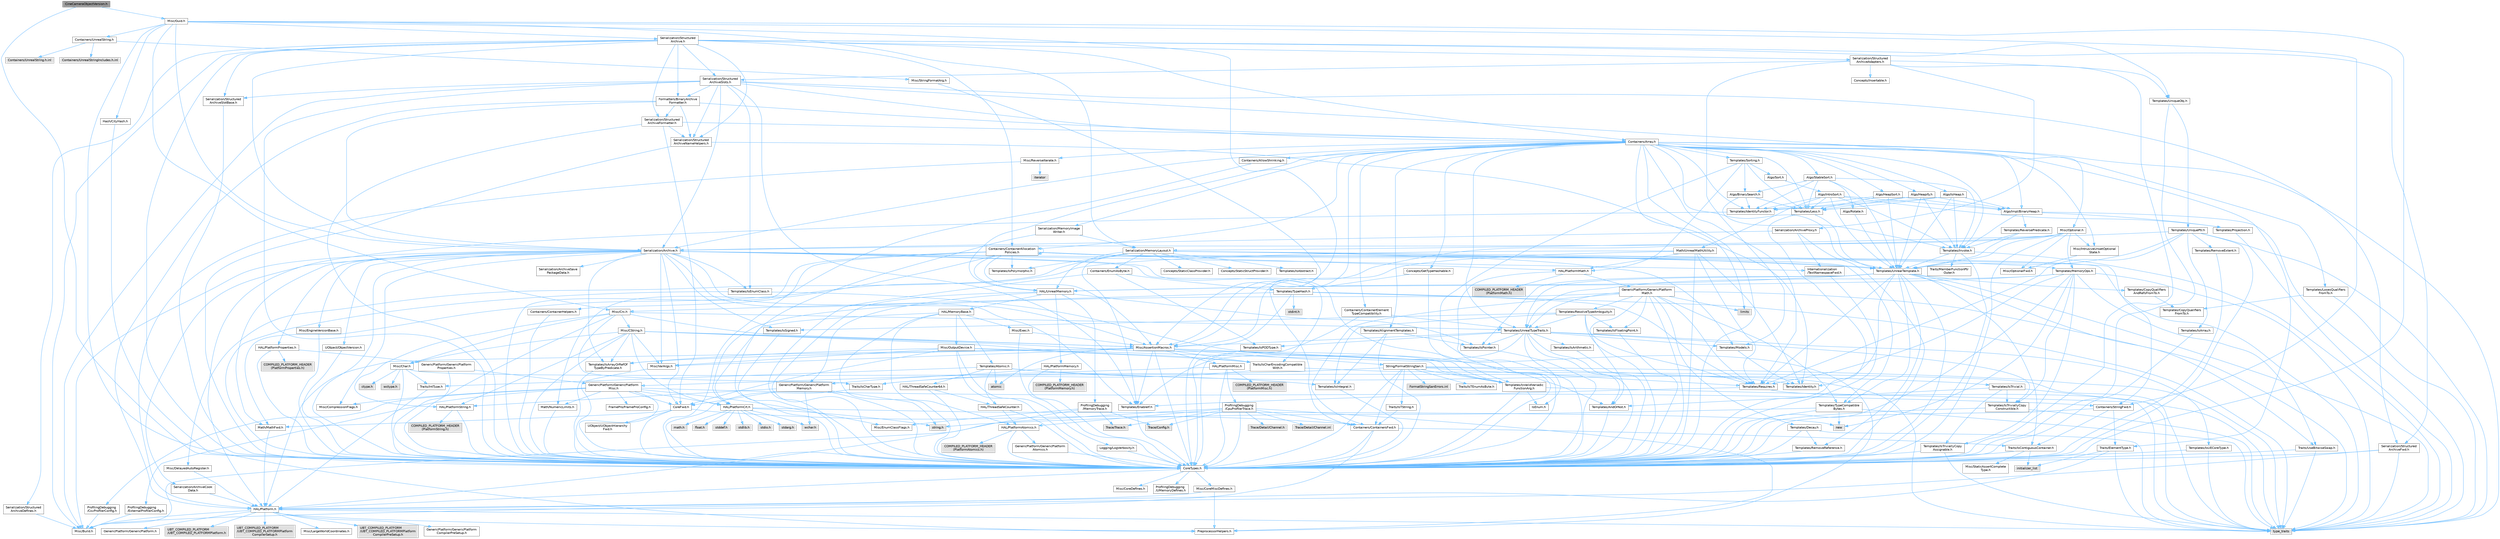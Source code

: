 digraph "CineCameraObjectVersion.h"
{
 // INTERACTIVE_SVG=YES
 // LATEX_PDF_SIZE
  bgcolor="transparent";
  edge [fontname=Helvetica,fontsize=10,labelfontname=Helvetica,labelfontsize=10];
  node [fontname=Helvetica,fontsize=10,shape=box,height=0.2,width=0.4];
  Node1 [id="Node000001",label="CineCameraObjectVersion.h",height=0.2,width=0.4,color="gray40", fillcolor="grey60", style="filled", fontcolor="black",tooltip=" "];
  Node1 -> Node2 [id="edge1_Node000001_Node000002",color="steelblue1",style="solid",tooltip=" "];
  Node2 [id="Node000002",label="CoreTypes.h",height=0.2,width=0.4,color="grey40", fillcolor="white", style="filled",URL="$dc/dec/CoreTypes_8h.html",tooltip=" "];
  Node2 -> Node3 [id="edge2_Node000002_Node000003",color="steelblue1",style="solid",tooltip=" "];
  Node3 [id="Node000003",label="HAL/Platform.h",height=0.2,width=0.4,color="grey40", fillcolor="white", style="filled",URL="$d9/dd0/Platform_8h.html",tooltip=" "];
  Node3 -> Node4 [id="edge3_Node000003_Node000004",color="steelblue1",style="solid",tooltip=" "];
  Node4 [id="Node000004",label="Misc/Build.h",height=0.2,width=0.4,color="grey40", fillcolor="white", style="filled",URL="$d3/dbb/Build_8h.html",tooltip=" "];
  Node3 -> Node5 [id="edge4_Node000003_Node000005",color="steelblue1",style="solid",tooltip=" "];
  Node5 [id="Node000005",label="Misc/LargeWorldCoordinates.h",height=0.2,width=0.4,color="grey40", fillcolor="white", style="filled",URL="$d2/dcb/LargeWorldCoordinates_8h.html",tooltip=" "];
  Node3 -> Node6 [id="edge5_Node000003_Node000006",color="steelblue1",style="solid",tooltip=" "];
  Node6 [id="Node000006",label="type_traits",height=0.2,width=0.4,color="grey60", fillcolor="#E0E0E0", style="filled",tooltip=" "];
  Node3 -> Node7 [id="edge6_Node000003_Node000007",color="steelblue1",style="solid",tooltip=" "];
  Node7 [id="Node000007",label="PreprocessorHelpers.h",height=0.2,width=0.4,color="grey40", fillcolor="white", style="filled",URL="$db/ddb/PreprocessorHelpers_8h.html",tooltip=" "];
  Node3 -> Node8 [id="edge7_Node000003_Node000008",color="steelblue1",style="solid",tooltip=" "];
  Node8 [id="Node000008",label="UBT_COMPILED_PLATFORM\l/UBT_COMPILED_PLATFORMPlatform\lCompilerPreSetup.h",height=0.2,width=0.4,color="grey60", fillcolor="#E0E0E0", style="filled",tooltip=" "];
  Node3 -> Node9 [id="edge8_Node000003_Node000009",color="steelblue1",style="solid",tooltip=" "];
  Node9 [id="Node000009",label="GenericPlatform/GenericPlatform\lCompilerPreSetup.h",height=0.2,width=0.4,color="grey40", fillcolor="white", style="filled",URL="$d9/dc8/GenericPlatformCompilerPreSetup_8h.html",tooltip=" "];
  Node3 -> Node10 [id="edge9_Node000003_Node000010",color="steelblue1",style="solid",tooltip=" "];
  Node10 [id="Node000010",label="GenericPlatform/GenericPlatform.h",height=0.2,width=0.4,color="grey40", fillcolor="white", style="filled",URL="$d6/d84/GenericPlatform_8h.html",tooltip=" "];
  Node3 -> Node11 [id="edge10_Node000003_Node000011",color="steelblue1",style="solid",tooltip=" "];
  Node11 [id="Node000011",label="UBT_COMPILED_PLATFORM\l/UBT_COMPILED_PLATFORMPlatform.h",height=0.2,width=0.4,color="grey60", fillcolor="#E0E0E0", style="filled",tooltip=" "];
  Node3 -> Node12 [id="edge11_Node000003_Node000012",color="steelblue1",style="solid",tooltip=" "];
  Node12 [id="Node000012",label="UBT_COMPILED_PLATFORM\l/UBT_COMPILED_PLATFORMPlatform\lCompilerSetup.h",height=0.2,width=0.4,color="grey60", fillcolor="#E0E0E0", style="filled",tooltip=" "];
  Node2 -> Node13 [id="edge12_Node000002_Node000013",color="steelblue1",style="solid",tooltip=" "];
  Node13 [id="Node000013",label="ProfilingDebugging\l/UMemoryDefines.h",height=0.2,width=0.4,color="grey40", fillcolor="white", style="filled",URL="$d2/da2/UMemoryDefines_8h.html",tooltip=" "];
  Node2 -> Node14 [id="edge13_Node000002_Node000014",color="steelblue1",style="solid",tooltip=" "];
  Node14 [id="Node000014",label="Misc/CoreMiscDefines.h",height=0.2,width=0.4,color="grey40", fillcolor="white", style="filled",URL="$da/d38/CoreMiscDefines_8h.html",tooltip=" "];
  Node14 -> Node3 [id="edge14_Node000014_Node000003",color="steelblue1",style="solid",tooltip=" "];
  Node14 -> Node7 [id="edge15_Node000014_Node000007",color="steelblue1",style="solid",tooltip=" "];
  Node2 -> Node15 [id="edge16_Node000002_Node000015",color="steelblue1",style="solid",tooltip=" "];
  Node15 [id="Node000015",label="Misc/CoreDefines.h",height=0.2,width=0.4,color="grey40", fillcolor="white", style="filled",URL="$d3/dd2/CoreDefines_8h.html",tooltip=" "];
  Node1 -> Node16 [id="edge17_Node000001_Node000016",color="steelblue1",style="solid",tooltip=" "];
  Node16 [id="Node000016",label="Misc/Guid.h",height=0.2,width=0.4,color="grey40", fillcolor="white", style="filled",URL="$d6/d2a/Guid_8h.html",tooltip=" "];
  Node16 -> Node17 [id="edge18_Node000016_Node000017",color="steelblue1",style="solid",tooltip=" "];
  Node17 [id="Node000017",label="Containers/StringFwd.h",height=0.2,width=0.4,color="grey40", fillcolor="white", style="filled",URL="$df/d37/StringFwd_8h.html",tooltip=" "];
  Node17 -> Node2 [id="edge19_Node000017_Node000002",color="steelblue1",style="solid",tooltip=" "];
  Node17 -> Node18 [id="edge20_Node000017_Node000018",color="steelblue1",style="solid",tooltip=" "];
  Node18 [id="Node000018",label="Traits/ElementType.h",height=0.2,width=0.4,color="grey40", fillcolor="white", style="filled",URL="$d5/d4f/ElementType_8h.html",tooltip=" "];
  Node18 -> Node3 [id="edge21_Node000018_Node000003",color="steelblue1",style="solid",tooltip=" "];
  Node18 -> Node19 [id="edge22_Node000018_Node000019",color="steelblue1",style="solid",tooltip=" "];
  Node19 [id="Node000019",label="initializer_list",height=0.2,width=0.4,color="grey60", fillcolor="#E0E0E0", style="filled",tooltip=" "];
  Node18 -> Node6 [id="edge23_Node000018_Node000006",color="steelblue1",style="solid",tooltip=" "];
  Node17 -> Node20 [id="edge24_Node000017_Node000020",color="steelblue1",style="solid",tooltip=" "];
  Node20 [id="Node000020",label="Traits/IsContiguousContainer.h",height=0.2,width=0.4,color="grey40", fillcolor="white", style="filled",URL="$d5/d3c/IsContiguousContainer_8h.html",tooltip=" "];
  Node20 -> Node2 [id="edge25_Node000020_Node000002",color="steelblue1",style="solid",tooltip=" "];
  Node20 -> Node21 [id="edge26_Node000020_Node000021",color="steelblue1",style="solid",tooltip=" "];
  Node21 [id="Node000021",label="Misc/StaticAssertComplete\lType.h",height=0.2,width=0.4,color="grey40", fillcolor="white", style="filled",URL="$d5/d4e/StaticAssertCompleteType_8h.html",tooltip=" "];
  Node20 -> Node19 [id="edge27_Node000020_Node000019",color="steelblue1",style="solid",tooltip=" "];
  Node16 -> Node22 [id="edge28_Node000016_Node000022",color="steelblue1",style="solid",tooltip=" "];
  Node22 [id="Node000022",label="Containers/UnrealString.h",height=0.2,width=0.4,color="grey40", fillcolor="white", style="filled",URL="$d5/dba/UnrealString_8h.html",tooltip=" "];
  Node22 -> Node23 [id="edge29_Node000022_Node000023",color="steelblue1",style="solid",tooltip=" "];
  Node23 [id="Node000023",label="Containers/UnrealStringIncludes.h.inl",height=0.2,width=0.4,color="grey60", fillcolor="#E0E0E0", style="filled",tooltip=" "];
  Node22 -> Node24 [id="edge30_Node000022_Node000024",color="steelblue1",style="solid",tooltip=" "];
  Node24 [id="Node000024",label="Containers/UnrealString.h.inl",height=0.2,width=0.4,color="grey60", fillcolor="#E0E0E0", style="filled",tooltip=" "];
  Node22 -> Node25 [id="edge31_Node000022_Node000025",color="steelblue1",style="solid",tooltip=" "];
  Node25 [id="Node000025",label="Misc/StringFormatArg.h",height=0.2,width=0.4,color="grey40", fillcolor="white", style="filled",URL="$d2/d16/StringFormatArg_8h.html",tooltip=" "];
  Node25 -> Node26 [id="edge32_Node000025_Node000026",color="steelblue1",style="solid",tooltip=" "];
  Node26 [id="Node000026",label="Containers/ContainersFwd.h",height=0.2,width=0.4,color="grey40", fillcolor="white", style="filled",URL="$d4/d0a/ContainersFwd_8h.html",tooltip=" "];
  Node26 -> Node3 [id="edge33_Node000026_Node000003",color="steelblue1",style="solid",tooltip=" "];
  Node26 -> Node2 [id="edge34_Node000026_Node000002",color="steelblue1",style="solid",tooltip=" "];
  Node26 -> Node20 [id="edge35_Node000026_Node000020",color="steelblue1",style="solid",tooltip=" "];
  Node16 -> Node2 [id="edge36_Node000016_Node000002",color="steelblue1",style="solid",tooltip=" "];
  Node16 -> Node7 [id="edge37_Node000016_Node000007",color="steelblue1",style="solid",tooltip=" "];
  Node16 -> Node27 [id="edge38_Node000016_Node000027",color="steelblue1",style="solid",tooltip=" "];
  Node27 [id="Node000027",label="Hash/CityHash.h",height=0.2,width=0.4,color="grey40", fillcolor="white", style="filled",URL="$d0/d13/CityHash_8h.html",tooltip=" "];
  Node27 -> Node2 [id="edge39_Node000027_Node000002",color="steelblue1",style="solid",tooltip=" "];
  Node16 -> Node28 [id="edge40_Node000016_Node000028",color="steelblue1",style="solid",tooltip=" "];
  Node28 [id="Node000028",label="Misc/AssertionMacros.h",height=0.2,width=0.4,color="grey40", fillcolor="white", style="filled",URL="$d0/dfa/AssertionMacros_8h.html",tooltip=" "];
  Node28 -> Node2 [id="edge41_Node000028_Node000002",color="steelblue1",style="solid",tooltip=" "];
  Node28 -> Node3 [id="edge42_Node000028_Node000003",color="steelblue1",style="solid",tooltip=" "];
  Node28 -> Node29 [id="edge43_Node000028_Node000029",color="steelblue1",style="solid",tooltip=" "];
  Node29 [id="Node000029",label="HAL/PlatformMisc.h",height=0.2,width=0.4,color="grey40", fillcolor="white", style="filled",URL="$d0/df5/PlatformMisc_8h.html",tooltip=" "];
  Node29 -> Node2 [id="edge44_Node000029_Node000002",color="steelblue1",style="solid",tooltip=" "];
  Node29 -> Node30 [id="edge45_Node000029_Node000030",color="steelblue1",style="solid",tooltip=" "];
  Node30 [id="Node000030",label="GenericPlatform/GenericPlatform\lMisc.h",height=0.2,width=0.4,color="grey40", fillcolor="white", style="filled",URL="$db/d9a/GenericPlatformMisc_8h.html",tooltip=" "];
  Node30 -> Node17 [id="edge46_Node000030_Node000017",color="steelblue1",style="solid",tooltip=" "];
  Node30 -> Node31 [id="edge47_Node000030_Node000031",color="steelblue1",style="solid",tooltip=" "];
  Node31 [id="Node000031",label="CoreFwd.h",height=0.2,width=0.4,color="grey40", fillcolor="white", style="filled",URL="$d1/d1e/CoreFwd_8h.html",tooltip=" "];
  Node31 -> Node2 [id="edge48_Node000031_Node000002",color="steelblue1",style="solid",tooltip=" "];
  Node31 -> Node26 [id="edge49_Node000031_Node000026",color="steelblue1",style="solid",tooltip=" "];
  Node31 -> Node32 [id="edge50_Node000031_Node000032",color="steelblue1",style="solid",tooltip=" "];
  Node32 [id="Node000032",label="Math/MathFwd.h",height=0.2,width=0.4,color="grey40", fillcolor="white", style="filled",URL="$d2/d10/MathFwd_8h.html",tooltip=" "];
  Node32 -> Node3 [id="edge51_Node000032_Node000003",color="steelblue1",style="solid",tooltip=" "];
  Node31 -> Node33 [id="edge52_Node000031_Node000033",color="steelblue1",style="solid",tooltip=" "];
  Node33 [id="Node000033",label="UObject/UObjectHierarchy\lFwd.h",height=0.2,width=0.4,color="grey40", fillcolor="white", style="filled",URL="$d3/d13/UObjectHierarchyFwd_8h.html",tooltip=" "];
  Node30 -> Node2 [id="edge53_Node000030_Node000002",color="steelblue1",style="solid",tooltip=" "];
  Node30 -> Node34 [id="edge54_Node000030_Node000034",color="steelblue1",style="solid",tooltip=" "];
  Node34 [id="Node000034",label="FramePro/FrameProConfig.h",height=0.2,width=0.4,color="grey40", fillcolor="white", style="filled",URL="$d7/d90/FrameProConfig_8h.html",tooltip=" "];
  Node30 -> Node35 [id="edge55_Node000030_Node000035",color="steelblue1",style="solid",tooltip=" "];
  Node35 [id="Node000035",label="HAL/PlatformCrt.h",height=0.2,width=0.4,color="grey40", fillcolor="white", style="filled",URL="$d8/d75/PlatformCrt_8h.html",tooltip=" "];
  Node35 -> Node36 [id="edge56_Node000035_Node000036",color="steelblue1",style="solid",tooltip=" "];
  Node36 [id="Node000036",label="new",height=0.2,width=0.4,color="grey60", fillcolor="#E0E0E0", style="filled",tooltip=" "];
  Node35 -> Node37 [id="edge57_Node000035_Node000037",color="steelblue1",style="solid",tooltip=" "];
  Node37 [id="Node000037",label="wchar.h",height=0.2,width=0.4,color="grey60", fillcolor="#E0E0E0", style="filled",tooltip=" "];
  Node35 -> Node38 [id="edge58_Node000035_Node000038",color="steelblue1",style="solid",tooltip=" "];
  Node38 [id="Node000038",label="stddef.h",height=0.2,width=0.4,color="grey60", fillcolor="#E0E0E0", style="filled",tooltip=" "];
  Node35 -> Node39 [id="edge59_Node000035_Node000039",color="steelblue1",style="solid",tooltip=" "];
  Node39 [id="Node000039",label="stdlib.h",height=0.2,width=0.4,color="grey60", fillcolor="#E0E0E0", style="filled",tooltip=" "];
  Node35 -> Node40 [id="edge60_Node000035_Node000040",color="steelblue1",style="solid",tooltip=" "];
  Node40 [id="Node000040",label="stdio.h",height=0.2,width=0.4,color="grey60", fillcolor="#E0E0E0", style="filled",tooltip=" "];
  Node35 -> Node41 [id="edge61_Node000035_Node000041",color="steelblue1",style="solid",tooltip=" "];
  Node41 [id="Node000041",label="stdarg.h",height=0.2,width=0.4,color="grey60", fillcolor="#E0E0E0", style="filled",tooltip=" "];
  Node35 -> Node42 [id="edge62_Node000035_Node000042",color="steelblue1",style="solid",tooltip=" "];
  Node42 [id="Node000042",label="math.h",height=0.2,width=0.4,color="grey60", fillcolor="#E0E0E0", style="filled",tooltip=" "];
  Node35 -> Node43 [id="edge63_Node000035_Node000043",color="steelblue1",style="solid",tooltip=" "];
  Node43 [id="Node000043",label="float.h",height=0.2,width=0.4,color="grey60", fillcolor="#E0E0E0", style="filled",tooltip=" "];
  Node35 -> Node44 [id="edge64_Node000035_Node000044",color="steelblue1",style="solid",tooltip=" "];
  Node44 [id="Node000044",label="string.h",height=0.2,width=0.4,color="grey60", fillcolor="#E0E0E0", style="filled",tooltip=" "];
  Node30 -> Node45 [id="edge65_Node000030_Node000045",color="steelblue1",style="solid",tooltip=" "];
  Node45 [id="Node000045",label="Math/NumericLimits.h",height=0.2,width=0.4,color="grey40", fillcolor="white", style="filled",URL="$df/d1b/NumericLimits_8h.html",tooltip=" "];
  Node45 -> Node2 [id="edge66_Node000045_Node000002",color="steelblue1",style="solid",tooltip=" "];
  Node30 -> Node46 [id="edge67_Node000030_Node000046",color="steelblue1",style="solid",tooltip=" "];
  Node46 [id="Node000046",label="Misc/CompressionFlags.h",height=0.2,width=0.4,color="grey40", fillcolor="white", style="filled",URL="$d9/d76/CompressionFlags_8h.html",tooltip=" "];
  Node30 -> Node47 [id="edge68_Node000030_Node000047",color="steelblue1",style="solid",tooltip=" "];
  Node47 [id="Node000047",label="Misc/EnumClassFlags.h",height=0.2,width=0.4,color="grey40", fillcolor="white", style="filled",URL="$d8/de7/EnumClassFlags_8h.html",tooltip=" "];
  Node30 -> Node48 [id="edge69_Node000030_Node000048",color="steelblue1",style="solid",tooltip=" "];
  Node48 [id="Node000048",label="ProfilingDebugging\l/CsvProfilerConfig.h",height=0.2,width=0.4,color="grey40", fillcolor="white", style="filled",URL="$d3/d88/CsvProfilerConfig_8h.html",tooltip=" "];
  Node48 -> Node4 [id="edge70_Node000048_Node000004",color="steelblue1",style="solid",tooltip=" "];
  Node30 -> Node49 [id="edge71_Node000030_Node000049",color="steelblue1",style="solid",tooltip=" "];
  Node49 [id="Node000049",label="ProfilingDebugging\l/ExternalProfilerConfig.h",height=0.2,width=0.4,color="grey40", fillcolor="white", style="filled",URL="$d3/dbb/ExternalProfilerConfig_8h.html",tooltip=" "];
  Node49 -> Node4 [id="edge72_Node000049_Node000004",color="steelblue1",style="solid",tooltip=" "];
  Node29 -> Node50 [id="edge73_Node000029_Node000050",color="steelblue1",style="solid",tooltip=" "];
  Node50 [id="Node000050",label="COMPILED_PLATFORM_HEADER\l(PlatformMisc.h)",height=0.2,width=0.4,color="grey60", fillcolor="#E0E0E0", style="filled",tooltip=" "];
  Node29 -> Node51 [id="edge74_Node000029_Node000051",color="steelblue1",style="solid",tooltip=" "];
  Node51 [id="Node000051",label="ProfilingDebugging\l/CpuProfilerTrace.h",height=0.2,width=0.4,color="grey40", fillcolor="white", style="filled",URL="$da/dcb/CpuProfilerTrace_8h.html",tooltip=" "];
  Node51 -> Node2 [id="edge75_Node000051_Node000002",color="steelblue1",style="solid",tooltip=" "];
  Node51 -> Node26 [id="edge76_Node000051_Node000026",color="steelblue1",style="solid",tooltip=" "];
  Node51 -> Node52 [id="edge77_Node000051_Node000052",color="steelblue1",style="solid",tooltip=" "];
  Node52 [id="Node000052",label="HAL/PlatformAtomics.h",height=0.2,width=0.4,color="grey40", fillcolor="white", style="filled",URL="$d3/d36/PlatformAtomics_8h.html",tooltip=" "];
  Node52 -> Node2 [id="edge78_Node000052_Node000002",color="steelblue1",style="solid",tooltip=" "];
  Node52 -> Node53 [id="edge79_Node000052_Node000053",color="steelblue1",style="solid",tooltip=" "];
  Node53 [id="Node000053",label="GenericPlatform/GenericPlatform\lAtomics.h",height=0.2,width=0.4,color="grey40", fillcolor="white", style="filled",URL="$da/d72/GenericPlatformAtomics_8h.html",tooltip=" "];
  Node53 -> Node2 [id="edge80_Node000053_Node000002",color="steelblue1",style="solid",tooltip=" "];
  Node52 -> Node54 [id="edge81_Node000052_Node000054",color="steelblue1",style="solid",tooltip=" "];
  Node54 [id="Node000054",label="COMPILED_PLATFORM_HEADER\l(PlatformAtomics.h)",height=0.2,width=0.4,color="grey60", fillcolor="#E0E0E0", style="filled",tooltip=" "];
  Node51 -> Node7 [id="edge82_Node000051_Node000007",color="steelblue1",style="solid",tooltip=" "];
  Node51 -> Node4 [id="edge83_Node000051_Node000004",color="steelblue1",style="solid",tooltip=" "];
  Node51 -> Node55 [id="edge84_Node000051_Node000055",color="steelblue1",style="solid",tooltip=" "];
  Node55 [id="Node000055",label="Trace/Config.h",height=0.2,width=0.4,color="grey60", fillcolor="#E0E0E0", style="filled",tooltip=" "];
  Node51 -> Node56 [id="edge85_Node000051_Node000056",color="steelblue1",style="solid",tooltip=" "];
  Node56 [id="Node000056",label="Trace/Detail/Channel.h",height=0.2,width=0.4,color="grey60", fillcolor="#E0E0E0", style="filled",tooltip=" "];
  Node51 -> Node57 [id="edge86_Node000051_Node000057",color="steelblue1",style="solid",tooltip=" "];
  Node57 [id="Node000057",label="Trace/Detail/Channel.inl",height=0.2,width=0.4,color="grey60", fillcolor="#E0E0E0", style="filled",tooltip=" "];
  Node51 -> Node58 [id="edge87_Node000051_Node000058",color="steelblue1",style="solid",tooltip=" "];
  Node58 [id="Node000058",label="Trace/Trace.h",height=0.2,width=0.4,color="grey60", fillcolor="#E0E0E0", style="filled",tooltip=" "];
  Node28 -> Node7 [id="edge88_Node000028_Node000007",color="steelblue1",style="solid",tooltip=" "];
  Node28 -> Node59 [id="edge89_Node000028_Node000059",color="steelblue1",style="solid",tooltip=" "];
  Node59 [id="Node000059",label="Templates/EnableIf.h",height=0.2,width=0.4,color="grey40", fillcolor="white", style="filled",URL="$d7/d60/EnableIf_8h.html",tooltip=" "];
  Node59 -> Node2 [id="edge90_Node000059_Node000002",color="steelblue1",style="solid",tooltip=" "];
  Node28 -> Node60 [id="edge91_Node000028_Node000060",color="steelblue1",style="solid",tooltip=" "];
  Node60 [id="Node000060",label="Templates/IsArrayOrRefOf\lTypeByPredicate.h",height=0.2,width=0.4,color="grey40", fillcolor="white", style="filled",URL="$d6/da1/IsArrayOrRefOfTypeByPredicate_8h.html",tooltip=" "];
  Node60 -> Node2 [id="edge92_Node000060_Node000002",color="steelblue1",style="solid",tooltip=" "];
  Node28 -> Node61 [id="edge93_Node000028_Node000061",color="steelblue1",style="solid",tooltip=" "];
  Node61 [id="Node000061",label="Templates/IsValidVariadic\lFunctionArg.h",height=0.2,width=0.4,color="grey40", fillcolor="white", style="filled",URL="$d0/dc8/IsValidVariadicFunctionArg_8h.html",tooltip=" "];
  Node61 -> Node2 [id="edge94_Node000061_Node000002",color="steelblue1",style="solid",tooltip=" "];
  Node61 -> Node62 [id="edge95_Node000061_Node000062",color="steelblue1",style="solid",tooltip=" "];
  Node62 [id="Node000062",label="IsEnum.h",height=0.2,width=0.4,color="grey40", fillcolor="white", style="filled",URL="$d4/de5/IsEnum_8h.html",tooltip=" "];
  Node61 -> Node6 [id="edge96_Node000061_Node000006",color="steelblue1",style="solid",tooltip=" "];
  Node28 -> Node63 [id="edge97_Node000028_Node000063",color="steelblue1",style="solid",tooltip=" "];
  Node63 [id="Node000063",label="Traits/IsCharEncodingCompatible\lWith.h",height=0.2,width=0.4,color="grey40", fillcolor="white", style="filled",URL="$df/dd1/IsCharEncodingCompatibleWith_8h.html",tooltip=" "];
  Node63 -> Node6 [id="edge98_Node000063_Node000006",color="steelblue1",style="solid",tooltip=" "];
  Node63 -> Node64 [id="edge99_Node000063_Node000064",color="steelblue1",style="solid",tooltip=" "];
  Node64 [id="Node000064",label="Traits/IsCharType.h",height=0.2,width=0.4,color="grey40", fillcolor="white", style="filled",URL="$db/d51/IsCharType_8h.html",tooltip=" "];
  Node64 -> Node2 [id="edge100_Node000064_Node000002",color="steelblue1",style="solid",tooltip=" "];
  Node28 -> Node65 [id="edge101_Node000028_Node000065",color="steelblue1",style="solid",tooltip=" "];
  Node65 [id="Node000065",label="Misc/VarArgs.h",height=0.2,width=0.4,color="grey40", fillcolor="white", style="filled",URL="$d5/d6f/VarArgs_8h.html",tooltip=" "];
  Node65 -> Node2 [id="edge102_Node000065_Node000002",color="steelblue1",style="solid",tooltip=" "];
  Node28 -> Node66 [id="edge103_Node000028_Node000066",color="steelblue1",style="solid",tooltip=" "];
  Node66 [id="Node000066",label="String/FormatStringSan.h",height=0.2,width=0.4,color="grey40", fillcolor="white", style="filled",URL="$d3/d8b/FormatStringSan_8h.html",tooltip=" "];
  Node66 -> Node6 [id="edge104_Node000066_Node000006",color="steelblue1",style="solid",tooltip=" "];
  Node66 -> Node2 [id="edge105_Node000066_Node000002",color="steelblue1",style="solid",tooltip=" "];
  Node66 -> Node67 [id="edge106_Node000066_Node000067",color="steelblue1",style="solid",tooltip=" "];
  Node67 [id="Node000067",label="Templates/Requires.h",height=0.2,width=0.4,color="grey40", fillcolor="white", style="filled",URL="$dc/d96/Requires_8h.html",tooltip=" "];
  Node67 -> Node59 [id="edge107_Node000067_Node000059",color="steelblue1",style="solid",tooltip=" "];
  Node67 -> Node6 [id="edge108_Node000067_Node000006",color="steelblue1",style="solid",tooltip=" "];
  Node66 -> Node68 [id="edge109_Node000066_Node000068",color="steelblue1",style="solid",tooltip=" "];
  Node68 [id="Node000068",label="Templates/Identity.h",height=0.2,width=0.4,color="grey40", fillcolor="white", style="filled",URL="$d0/dd5/Identity_8h.html",tooltip=" "];
  Node66 -> Node61 [id="edge110_Node000066_Node000061",color="steelblue1",style="solid",tooltip=" "];
  Node66 -> Node64 [id="edge111_Node000066_Node000064",color="steelblue1",style="solid",tooltip=" "];
  Node66 -> Node69 [id="edge112_Node000066_Node000069",color="steelblue1",style="solid",tooltip=" "];
  Node69 [id="Node000069",label="Traits/IsTEnumAsByte.h",height=0.2,width=0.4,color="grey40", fillcolor="white", style="filled",URL="$d1/de6/IsTEnumAsByte_8h.html",tooltip=" "];
  Node66 -> Node70 [id="edge113_Node000066_Node000070",color="steelblue1",style="solid",tooltip=" "];
  Node70 [id="Node000070",label="Traits/IsTString.h",height=0.2,width=0.4,color="grey40", fillcolor="white", style="filled",URL="$d0/df8/IsTString_8h.html",tooltip=" "];
  Node70 -> Node26 [id="edge114_Node000070_Node000026",color="steelblue1",style="solid",tooltip=" "];
  Node66 -> Node26 [id="edge115_Node000066_Node000026",color="steelblue1",style="solid",tooltip=" "];
  Node66 -> Node71 [id="edge116_Node000066_Node000071",color="steelblue1",style="solid",tooltip=" "];
  Node71 [id="Node000071",label="FormatStringSanErrors.inl",height=0.2,width=0.4,color="grey60", fillcolor="#E0E0E0", style="filled",tooltip=" "];
  Node28 -> Node72 [id="edge117_Node000028_Node000072",color="steelblue1",style="solid",tooltip=" "];
  Node72 [id="Node000072",label="atomic",height=0.2,width=0.4,color="grey60", fillcolor="#E0E0E0", style="filled",tooltip=" "];
  Node16 -> Node73 [id="edge118_Node000016_Node000073",color="steelblue1",style="solid",tooltip=" "];
  Node73 [id="Node000073",label="Misc/Crc.h",height=0.2,width=0.4,color="grey40", fillcolor="white", style="filled",URL="$d4/dd2/Crc_8h.html",tooltip=" "];
  Node73 -> Node2 [id="edge119_Node000073_Node000002",color="steelblue1",style="solid",tooltip=" "];
  Node73 -> Node74 [id="edge120_Node000073_Node000074",color="steelblue1",style="solid",tooltip=" "];
  Node74 [id="Node000074",label="HAL/PlatformString.h",height=0.2,width=0.4,color="grey40", fillcolor="white", style="filled",URL="$db/db5/PlatformString_8h.html",tooltip=" "];
  Node74 -> Node2 [id="edge121_Node000074_Node000002",color="steelblue1",style="solid",tooltip=" "];
  Node74 -> Node75 [id="edge122_Node000074_Node000075",color="steelblue1",style="solid",tooltip=" "];
  Node75 [id="Node000075",label="COMPILED_PLATFORM_HEADER\l(PlatformString.h)",height=0.2,width=0.4,color="grey60", fillcolor="#E0E0E0", style="filled",tooltip=" "];
  Node73 -> Node28 [id="edge123_Node000073_Node000028",color="steelblue1",style="solid",tooltip=" "];
  Node73 -> Node76 [id="edge124_Node000073_Node000076",color="steelblue1",style="solid",tooltip=" "];
  Node76 [id="Node000076",label="Misc/CString.h",height=0.2,width=0.4,color="grey40", fillcolor="white", style="filled",URL="$d2/d49/CString_8h.html",tooltip=" "];
  Node76 -> Node2 [id="edge125_Node000076_Node000002",color="steelblue1",style="solid",tooltip=" "];
  Node76 -> Node35 [id="edge126_Node000076_Node000035",color="steelblue1",style="solid",tooltip=" "];
  Node76 -> Node74 [id="edge127_Node000076_Node000074",color="steelblue1",style="solid",tooltip=" "];
  Node76 -> Node28 [id="edge128_Node000076_Node000028",color="steelblue1",style="solid",tooltip=" "];
  Node76 -> Node77 [id="edge129_Node000076_Node000077",color="steelblue1",style="solid",tooltip=" "];
  Node77 [id="Node000077",label="Misc/Char.h",height=0.2,width=0.4,color="grey40", fillcolor="white", style="filled",URL="$d0/d58/Char_8h.html",tooltip=" "];
  Node77 -> Node2 [id="edge130_Node000077_Node000002",color="steelblue1",style="solid",tooltip=" "];
  Node77 -> Node78 [id="edge131_Node000077_Node000078",color="steelblue1",style="solid",tooltip=" "];
  Node78 [id="Node000078",label="Traits/IntType.h",height=0.2,width=0.4,color="grey40", fillcolor="white", style="filled",URL="$d7/deb/IntType_8h.html",tooltip=" "];
  Node78 -> Node3 [id="edge132_Node000078_Node000003",color="steelblue1",style="solid",tooltip=" "];
  Node77 -> Node79 [id="edge133_Node000077_Node000079",color="steelblue1",style="solid",tooltip=" "];
  Node79 [id="Node000079",label="ctype.h",height=0.2,width=0.4,color="grey60", fillcolor="#E0E0E0", style="filled",tooltip=" "];
  Node77 -> Node80 [id="edge134_Node000077_Node000080",color="steelblue1",style="solid",tooltip=" "];
  Node80 [id="Node000080",label="wctype.h",height=0.2,width=0.4,color="grey60", fillcolor="#E0E0E0", style="filled",tooltip=" "];
  Node77 -> Node6 [id="edge135_Node000077_Node000006",color="steelblue1",style="solid",tooltip=" "];
  Node76 -> Node65 [id="edge136_Node000076_Node000065",color="steelblue1",style="solid",tooltip=" "];
  Node76 -> Node60 [id="edge137_Node000076_Node000060",color="steelblue1",style="solid",tooltip=" "];
  Node76 -> Node61 [id="edge138_Node000076_Node000061",color="steelblue1",style="solid",tooltip=" "];
  Node76 -> Node63 [id="edge139_Node000076_Node000063",color="steelblue1",style="solid",tooltip=" "];
  Node73 -> Node77 [id="edge140_Node000073_Node000077",color="steelblue1",style="solid",tooltip=" "];
  Node73 -> Node81 [id="edge141_Node000073_Node000081",color="steelblue1",style="solid",tooltip=" "];
  Node81 [id="Node000081",label="Templates/UnrealTypeTraits.h",height=0.2,width=0.4,color="grey40", fillcolor="white", style="filled",URL="$d2/d2d/UnrealTypeTraits_8h.html",tooltip=" "];
  Node81 -> Node2 [id="edge142_Node000081_Node000002",color="steelblue1",style="solid",tooltip=" "];
  Node81 -> Node82 [id="edge143_Node000081_Node000082",color="steelblue1",style="solid",tooltip=" "];
  Node82 [id="Node000082",label="Templates/IsPointer.h",height=0.2,width=0.4,color="grey40", fillcolor="white", style="filled",URL="$d7/d05/IsPointer_8h.html",tooltip=" "];
  Node82 -> Node2 [id="edge144_Node000082_Node000002",color="steelblue1",style="solid",tooltip=" "];
  Node81 -> Node28 [id="edge145_Node000081_Node000028",color="steelblue1",style="solid",tooltip=" "];
  Node81 -> Node83 [id="edge146_Node000081_Node000083",color="steelblue1",style="solid",tooltip=" "];
  Node83 [id="Node000083",label="Templates/AndOrNot.h",height=0.2,width=0.4,color="grey40", fillcolor="white", style="filled",URL="$db/d0a/AndOrNot_8h.html",tooltip=" "];
  Node83 -> Node2 [id="edge147_Node000083_Node000002",color="steelblue1",style="solid",tooltip=" "];
  Node81 -> Node59 [id="edge148_Node000081_Node000059",color="steelblue1",style="solid",tooltip=" "];
  Node81 -> Node84 [id="edge149_Node000081_Node000084",color="steelblue1",style="solid",tooltip=" "];
  Node84 [id="Node000084",label="Templates/IsArithmetic.h",height=0.2,width=0.4,color="grey40", fillcolor="white", style="filled",URL="$d2/d5d/IsArithmetic_8h.html",tooltip=" "];
  Node84 -> Node2 [id="edge150_Node000084_Node000002",color="steelblue1",style="solid",tooltip=" "];
  Node81 -> Node62 [id="edge151_Node000081_Node000062",color="steelblue1",style="solid",tooltip=" "];
  Node81 -> Node85 [id="edge152_Node000081_Node000085",color="steelblue1",style="solid",tooltip=" "];
  Node85 [id="Node000085",label="Templates/Models.h",height=0.2,width=0.4,color="grey40", fillcolor="white", style="filled",URL="$d3/d0c/Models_8h.html",tooltip=" "];
  Node85 -> Node68 [id="edge153_Node000085_Node000068",color="steelblue1",style="solid",tooltip=" "];
  Node81 -> Node86 [id="edge154_Node000081_Node000086",color="steelblue1",style="solid",tooltip=" "];
  Node86 [id="Node000086",label="Templates/IsPODType.h",height=0.2,width=0.4,color="grey40", fillcolor="white", style="filled",URL="$d7/db1/IsPODType_8h.html",tooltip=" "];
  Node86 -> Node2 [id="edge155_Node000086_Node000002",color="steelblue1",style="solid",tooltip=" "];
  Node81 -> Node87 [id="edge156_Node000081_Node000087",color="steelblue1",style="solid",tooltip=" "];
  Node87 [id="Node000087",label="Templates/IsUECoreType.h",height=0.2,width=0.4,color="grey40", fillcolor="white", style="filled",URL="$d1/db8/IsUECoreType_8h.html",tooltip=" "];
  Node87 -> Node2 [id="edge157_Node000087_Node000002",color="steelblue1",style="solid",tooltip=" "];
  Node87 -> Node6 [id="edge158_Node000087_Node000006",color="steelblue1",style="solid",tooltip=" "];
  Node81 -> Node88 [id="edge159_Node000081_Node000088",color="steelblue1",style="solid",tooltip=" "];
  Node88 [id="Node000088",label="Templates/IsTriviallyCopy\lConstructible.h",height=0.2,width=0.4,color="grey40", fillcolor="white", style="filled",URL="$d3/d78/IsTriviallyCopyConstructible_8h.html",tooltip=" "];
  Node88 -> Node2 [id="edge160_Node000088_Node000002",color="steelblue1",style="solid",tooltip=" "];
  Node88 -> Node6 [id="edge161_Node000088_Node000006",color="steelblue1",style="solid",tooltip=" "];
  Node73 -> Node64 [id="edge162_Node000073_Node000064",color="steelblue1",style="solid",tooltip=" "];
  Node16 -> Node89 [id="edge163_Node000016_Node000089",color="steelblue1",style="solid",tooltip=" "];
  Node89 [id="Node000089",label="Serialization/Archive.h",height=0.2,width=0.4,color="grey40", fillcolor="white", style="filled",URL="$d7/d3b/Archive_8h.html",tooltip=" "];
  Node89 -> Node31 [id="edge164_Node000089_Node000031",color="steelblue1",style="solid",tooltip=" "];
  Node89 -> Node2 [id="edge165_Node000089_Node000002",color="steelblue1",style="solid",tooltip=" "];
  Node89 -> Node90 [id="edge166_Node000089_Node000090",color="steelblue1",style="solid",tooltip=" "];
  Node90 [id="Node000090",label="HAL/PlatformProperties.h",height=0.2,width=0.4,color="grey40", fillcolor="white", style="filled",URL="$d9/db0/PlatformProperties_8h.html",tooltip=" "];
  Node90 -> Node2 [id="edge167_Node000090_Node000002",color="steelblue1",style="solid",tooltip=" "];
  Node90 -> Node91 [id="edge168_Node000090_Node000091",color="steelblue1",style="solid",tooltip=" "];
  Node91 [id="Node000091",label="GenericPlatform/GenericPlatform\lProperties.h",height=0.2,width=0.4,color="grey40", fillcolor="white", style="filled",URL="$d2/dcd/GenericPlatformProperties_8h.html",tooltip=" "];
  Node91 -> Node2 [id="edge169_Node000091_Node000002",color="steelblue1",style="solid",tooltip=" "];
  Node91 -> Node30 [id="edge170_Node000091_Node000030",color="steelblue1",style="solid",tooltip=" "];
  Node90 -> Node92 [id="edge171_Node000090_Node000092",color="steelblue1",style="solid",tooltip=" "];
  Node92 [id="Node000092",label="COMPILED_PLATFORM_HEADER\l(PlatformProperties.h)",height=0.2,width=0.4,color="grey60", fillcolor="#E0E0E0", style="filled",tooltip=" "];
  Node89 -> Node93 [id="edge172_Node000089_Node000093",color="steelblue1",style="solid",tooltip=" "];
  Node93 [id="Node000093",label="Internationalization\l/TextNamespaceFwd.h",height=0.2,width=0.4,color="grey40", fillcolor="white", style="filled",URL="$d8/d97/TextNamespaceFwd_8h.html",tooltip=" "];
  Node93 -> Node2 [id="edge173_Node000093_Node000002",color="steelblue1",style="solid",tooltip=" "];
  Node89 -> Node32 [id="edge174_Node000089_Node000032",color="steelblue1",style="solid",tooltip=" "];
  Node89 -> Node28 [id="edge175_Node000089_Node000028",color="steelblue1",style="solid",tooltip=" "];
  Node89 -> Node4 [id="edge176_Node000089_Node000004",color="steelblue1",style="solid",tooltip=" "];
  Node89 -> Node46 [id="edge177_Node000089_Node000046",color="steelblue1",style="solid",tooltip=" "];
  Node89 -> Node94 [id="edge178_Node000089_Node000094",color="steelblue1",style="solid",tooltip=" "];
  Node94 [id="Node000094",label="Misc/EngineVersionBase.h",height=0.2,width=0.4,color="grey40", fillcolor="white", style="filled",URL="$d5/d2b/EngineVersionBase_8h.html",tooltip=" "];
  Node94 -> Node2 [id="edge179_Node000094_Node000002",color="steelblue1",style="solid",tooltip=" "];
  Node89 -> Node65 [id="edge180_Node000089_Node000065",color="steelblue1",style="solid",tooltip=" "];
  Node89 -> Node95 [id="edge181_Node000089_Node000095",color="steelblue1",style="solid",tooltip=" "];
  Node95 [id="Node000095",label="Serialization/ArchiveCook\lData.h",height=0.2,width=0.4,color="grey40", fillcolor="white", style="filled",URL="$dc/db6/ArchiveCookData_8h.html",tooltip=" "];
  Node95 -> Node3 [id="edge182_Node000095_Node000003",color="steelblue1",style="solid",tooltip=" "];
  Node89 -> Node96 [id="edge183_Node000089_Node000096",color="steelblue1",style="solid",tooltip=" "];
  Node96 [id="Node000096",label="Serialization/ArchiveSave\lPackageData.h",height=0.2,width=0.4,color="grey40", fillcolor="white", style="filled",URL="$d1/d37/ArchiveSavePackageData_8h.html",tooltip=" "];
  Node89 -> Node59 [id="edge184_Node000089_Node000059",color="steelblue1",style="solid",tooltip=" "];
  Node89 -> Node60 [id="edge185_Node000089_Node000060",color="steelblue1",style="solid",tooltip=" "];
  Node89 -> Node97 [id="edge186_Node000089_Node000097",color="steelblue1",style="solid",tooltip=" "];
  Node97 [id="Node000097",label="Templates/IsEnumClass.h",height=0.2,width=0.4,color="grey40", fillcolor="white", style="filled",URL="$d7/d15/IsEnumClass_8h.html",tooltip=" "];
  Node97 -> Node2 [id="edge187_Node000097_Node000002",color="steelblue1",style="solid",tooltip=" "];
  Node97 -> Node83 [id="edge188_Node000097_Node000083",color="steelblue1",style="solid",tooltip=" "];
  Node89 -> Node98 [id="edge189_Node000089_Node000098",color="steelblue1",style="solid",tooltip=" "];
  Node98 [id="Node000098",label="Templates/IsSigned.h",height=0.2,width=0.4,color="grey40", fillcolor="white", style="filled",URL="$d8/dd8/IsSigned_8h.html",tooltip=" "];
  Node98 -> Node2 [id="edge190_Node000098_Node000002",color="steelblue1",style="solid",tooltip=" "];
  Node89 -> Node61 [id="edge191_Node000089_Node000061",color="steelblue1",style="solid",tooltip=" "];
  Node89 -> Node99 [id="edge192_Node000089_Node000099",color="steelblue1",style="solid",tooltip=" "];
  Node99 [id="Node000099",label="Templates/UnrealTemplate.h",height=0.2,width=0.4,color="grey40", fillcolor="white", style="filled",URL="$d4/d24/UnrealTemplate_8h.html",tooltip=" "];
  Node99 -> Node2 [id="edge193_Node000099_Node000002",color="steelblue1",style="solid",tooltip=" "];
  Node99 -> Node82 [id="edge194_Node000099_Node000082",color="steelblue1",style="solid",tooltip=" "];
  Node99 -> Node100 [id="edge195_Node000099_Node000100",color="steelblue1",style="solid",tooltip=" "];
  Node100 [id="Node000100",label="HAL/UnrealMemory.h",height=0.2,width=0.4,color="grey40", fillcolor="white", style="filled",URL="$d9/d96/UnrealMemory_8h.html",tooltip=" "];
  Node100 -> Node2 [id="edge196_Node000100_Node000002",color="steelblue1",style="solid",tooltip=" "];
  Node100 -> Node101 [id="edge197_Node000100_Node000101",color="steelblue1",style="solid",tooltip=" "];
  Node101 [id="Node000101",label="GenericPlatform/GenericPlatform\lMemory.h",height=0.2,width=0.4,color="grey40", fillcolor="white", style="filled",URL="$dd/d22/GenericPlatformMemory_8h.html",tooltip=" "];
  Node101 -> Node31 [id="edge198_Node000101_Node000031",color="steelblue1",style="solid",tooltip=" "];
  Node101 -> Node2 [id="edge199_Node000101_Node000002",color="steelblue1",style="solid",tooltip=" "];
  Node101 -> Node74 [id="edge200_Node000101_Node000074",color="steelblue1",style="solid",tooltip=" "];
  Node101 -> Node44 [id="edge201_Node000101_Node000044",color="steelblue1",style="solid",tooltip=" "];
  Node101 -> Node37 [id="edge202_Node000101_Node000037",color="steelblue1",style="solid",tooltip=" "];
  Node100 -> Node102 [id="edge203_Node000100_Node000102",color="steelblue1",style="solid",tooltip=" "];
  Node102 [id="Node000102",label="HAL/MemoryBase.h",height=0.2,width=0.4,color="grey40", fillcolor="white", style="filled",URL="$d6/d9f/MemoryBase_8h.html",tooltip=" "];
  Node102 -> Node2 [id="edge204_Node000102_Node000002",color="steelblue1",style="solid",tooltip=" "];
  Node102 -> Node52 [id="edge205_Node000102_Node000052",color="steelblue1",style="solid",tooltip=" "];
  Node102 -> Node35 [id="edge206_Node000102_Node000035",color="steelblue1",style="solid",tooltip=" "];
  Node102 -> Node103 [id="edge207_Node000102_Node000103",color="steelblue1",style="solid",tooltip=" "];
  Node103 [id="Node000103",label="Misc/Exec.h",height=0.2,width=0.4,color="grey40", fillcolor="white", style="filled",URL="$de/ddb/Exec_8h.html",tooltip=" "];
  Node103 -> Node2 [id="edge208_Node000103_Node000002",color="steelblue1",style="solid",tooltip=" "];
  Node103 -> Node28 [id="edge209_Node000103_Node000028",color="steelblue1",style="solid",tooltip=" "];
  Node102 -> Node104 [id="edge210_Node000102_Node000104",color="steelblue1",style="solid",tooltip=" "];
  Node104 [id="Node000104",label="Misc/OutputDevice.h",height=0.2,width=0.4,color="grey40", fillcolor="white", style="filled",URL="$d7/d32/OutputDevice_8h.html",tooltip=" "];
  Node104 -> Node31 [id="edge211_Node000104_Node000031",color="steelblue1",style="solid",tooltip=" "];
  Node104 -> Node2 [id="edge212_Node000104_Node000002",color="steelblue1",style="solid",tooltip=" "];
  Node104 -> Node105 [id="edge213_Node000104_Node000105",color="steelblue1",style="solid",tooltip=" "];
  Node105 [id="Node000105",label="Logging/LogVerbosity.h",height=0.2,width=0.4,color="grey40", fillcolor="white", style="filled",URL="$d2/d8f/LogVerbosity_8h.html",tooltip=" "];
  Node105 -> Node2 [id="edge214_Node000105_Node000002",color="steelblue1",style="solid",tooltip=" "];
  Node104 -> Node65 [id="edge215_Node000104_Node000065",color="steelblue1",style="solid",tooltip=" "];
  Node104 -> Node60 [id="edge216_Node000104_Node000060",color="steelblue1",style="solid",tooltip=" "];
  Node104 -> Node61 [id="edge217_Node000104_Node000061",color="steelblue1",style="solid",tooltip=" "];
  Node104 -> Node63 [id="edge218_Node000104_Node000063",color="steelblue1",style="solid",tooltip=" "];
  Node102 -> Node106 [id="edge219_Node000102_Node000106",color="steelblue1",style="solid",tooltip=" "];
  Node106 [id="Node000106",label="Templates/Atomic.h",height=0.2,width=0.4,color="grey40", fillcolor="white", style="filled",URL="$d3/d91/Atomic_8h.html",tooltip=" "];
  Node106 -> Node107 [id="edge220_Node000106_Node000107",color="steelblue1",style="solid",tooltip=" "];
  Node107 [id="Node000107",label="HAL/ThreadSafeCounter.h",height=0.2,width=0.4,color="grey40", fillcolor="white", style="filled",URL="$dc/dc9/ThreadSafeCounter_8h.html",tooltip=" "];
  Node107 -> Node2 [id="edge221_Node000107_Node000002",color="steelblue1",style="solid",tooltip=" "];
  Node107 -> Node52 [id="edge222_Node000107_Node000052",color="steelblue1",style="solid",tooltip=" "];
  Node106 -> Node108 [id="edge223_Node000106_Node000108",color="steelblue1",style="solid",tooltip=" "];
  Node108 [id="Node000108",label="HAL/ThreadSafeCounter64.h",height=0.2,width=0.4,color="grey40", fillcolor="white", style="filled",URL="$d0/d12/ThreadSafeCounter64_8h.html",tooltip=" "];
  Node108 -> Node2 [id="edge224_Node000108_Node000002",color="steelblue1",style="solid",tooltip=" "];
  Node108 -> Node107 [id="edge225_Node000108_Node000107",color="steelblue1",style="solid",tooltip=" "];
  Node106 -> Node109 [id="edge226_Node000106_Node000109",color="steelblue1",style="solid",tooltip=" "];
  Node109 [id="Node000109",label="Templates/IsIntegral.h",height=0.2,width=0.4,color="grey40", fillcolor="white", style="filled",URL="$da/d64/IsIntegral_8h.html",tooltip=" "];
  Node109 -> Node2 [id="edge227_Node000109_Node000002",color="steelblue1",style="solid",tooltip=" "];
  Node106 -> Node110 [id="edge228_Node000106_Node000110",color="steelblue1",style="solid",tooltip=" "];
  Node110 [id="Node000110",label="Templates/IsTrivial.h",height=0.2,width=0.4,color="grey40", fillcolor="white", style="filled",URL="$da/d4c/IsTrivial_8h.html",tooltip=" "];
  Node110 -> Node83 [id="edge229_Node000110_Node000083",color="steelblue1",style="solid",tooltip=" "];
  Node110 -> Node88 [id="edge230_Node000110_Node000088",color="steelblue1",style="solid",tooltip=" "];
  Node110 -> Node111 [id="edge231_Node000110_Node000111",color="steelblue1",style="solid",tooltip=" "];
  Node111 [id="Node000111",label="Templates/IsTriviallyCopy\lAssignable.h",height=0.2,width=0.4,color="grey40", fillcolor="white", style="filled",URL="$d2/df2/IsTriviallyCopyAssignable_8h.html",tooltip=" "];
  Node111 -> Node2 [id="edge232_Node000111_Node000002",color="steelblue1",style="solid",tooltip=" "];
  Node111 -> Node6 [id="edge233_Node000111_Node000006",color="steelblue1",style="solid",tooltip=" "];
  Node110 -> Node6 [id="edge234_Node000110_Node000006",color="steelblue1",style="solid",tooltip=" "];
  Node106 -> Node78 [id="edge235_Node000106_Node000078",color="steelblue1",style="solid",tooltip=" "];
  Node106 -> Node72 [id="edge236_Node000106_Node000072",color="steelblue1",style="solid",tooltip=" "];
  Node100 -> Node112 [id="edge237_Node000100_Node000112",color="steelblue1",style="solid",tooltip=" "];
  Node112 [id="Node000112",label="HAL/PlatformMemory.h",height=0.2,width=0.4,color="grey40", fillcolor="white", style="filled",URL="$de/d68/PlatformMemory_8h.html",tooltip=" "];
  Node112 -> Node2 [id="edge238_Node000112_Node000002",color="steelblue1",style="solid",tooltip=" "];
  Node112 -> Node101 [id="edge239_Node000112_Node000101",color="steelblue1",style="solid",tooltip=" "];
  Node112 -> Node113 [id="edge240_Node000112_Node000113",color="steelblue1",style="solid",tooltip=" "];
  Node113 [id="Node000113",label="COMPILED_PLATFORM_HEADER\l(PlatformMemory.h)",height=0.2,width=0.4,color="grey60", fillcolor="#E0E0E0", style="filled",tooltip=" "];
  Node100 -> Node114 [id="edge241_Node000100_Node000114",color="steelblue1",style="solid",tooltip=" "];
  Node114 [id="Node000114",label="ProfilingDebugging\l/MemoryTrace.h",height=0.2,width=0.4,color="grey40", fillcolor="white", style="filled",URL="$da/dd7/MemoryTrace_8h.html",tooltip=" "];
  Node114 -> Node3 [id="edge242_Node000114_Node000003",color="steelblue1",style="solid",tooltip=" "];
  Node114 -> Node47 [id="edge243_Node000114_Node000047",color="steelblue1",style="solid",tooltip=" "];
  Node114 -> Node55 [id="edge244_Node000114_Node000055",color="steelblue1",style="solid",tooltip=" "];
  Node114 -> Node58 [id="edge245_Node000114_Node000058",color="steelblue1",style="solid",tooltip=" "];
  Node100 -> Node82 [id="edge246_Node000100_Node000082",color="steelblue1",style="solid",tooltip=" "];
  Node99 -> Node115 [id="edge247_Node000099_Node000115",color="steelblue1",style="solid",tooltip=" "];
  Node115 [id="Node000115",label="Templates/CopyQualifiers\lAndRefsFromTo.h",height=0.2,width=0.4,color="grey40", fillcolor="white", style="filled",URL="$d3/db3/CopyQualifiersAndRefsFromTo_8h.html",tooltip=" "];
  Node115 -> Node116 [id="edge248_Node000115_Node000116",color="steelblue1",style="solid",tooltip=" "];
  Node116 [id="Node000116",label="Templates/CopyQualifiers\lFromTo.h",height=0.2,width=0.4,color="grey40", fillcolor="white", style="filled",URL="$d5/db4/CopyQualifiersFromTo_8h.html",tooltip=" "];
  Node99 -> Node81 [id="edge249_Node000099_Node000081",color="steelblue1",style="solid",tooltip=" "];
  Node99 -> Node117 [id="edge250_Node000099_Node000117",color="steelblue1",style="solid",tooltip=" "];
  Node117 [id="Node000117",label="Templates/RemoveReference.h",height=0.2,width=0.4,color="grey40", fillcolor="white", style="filled",URL="$da/dbe/RemoveReference_8h.html",tooltip=" "];
  Node117 -> Node2 [id="edge251_Node000117_Node000002",color="steelblue1",style="solid",tooltip=" "];
  Node99 -> Node67 [id="edge252_Node000099_Node000067",color="steelblue1",style="solid",tooltip=" "];
  Node99 -> Node118 [id="edge253_Node000099_Node000118",color="steelblue1",style="solid",tooltip=" "];
  Node118 [id="Node000118",label="Templates/TypeCompatible\lBytes.h",height=0.2,width=0.4,color="grey40", fillcolor="white", style="filled",URL="$df/d0a/TypeCompatibleBytes_8h.html",tooltip=" "];
  Node118 -> Node2 [id="edge254_Node000118_Node000002",color="steelblue1",style="solid",tooltip=" "];
  Node118 -> Node44 [id="edge255_Node000118_Node000044",color="steelblue1",style="solid",tooltip=" "];
  Node118 -> Node36 [id="edge256_Node000118_Node000036",color="steelblue1",style="solid",tooltip=" "];
  Node118 -> Node6 [id="edge257_Node000118_Node000006",color="steelblue1",style="solid",tooltip=" "];
  Node99 -> Node68 [id="edge258_Node000099_Node000068",color="steelblue1",style="solid",tooltip=" "];
  Node99 -> Node20 [id="edge259_Node000099_Node000020",color="steelblue1",style="solid",tooltip=" "];
  Node99 -> Node119 [id="edge260_Node000099_Node000119",color="steelblue1",style="solid",tooltip=" "];
  Node119 [id="Node000119",label="Traits/UseBitwiseSwap.h",height=0.2,width=0.4,color="grey40", fillcolor="white", style="filled",URL="$db/df3/UseBitwiseSwap_8h.html",tooltip=" "];
  Node119 -> Node2 [id="edge261_Node000119_Node000002",color="steelblue1",style="solid",tooltip=" "];
  Node119 -> Node6 [id="edge262_Node000119_Node000006",color="steelblue1",style="solid",tooltip=" "];
  Node99 -> Node6 [id="edge263_Node000099_Node000006",color="steelblue1",style="solid",tooltip=" "];
  Node89 -> Node63 [id="edge264_Node000089_Node000063",color="steelblue1",style="solid",tooltip=" "];
  Node89 -> Node120 [id="edge265_Node000089_Node000120",color="steelblue1",style="solid",tooltip=" "];
  Node120 [id="Node000120",label="UObject/ObjectVersion.h",height=0.2,width=0.4,color="grey40", fillcolor="white", style="filled",URL="$da/d63/ObjectVersion_8h.html",tooltip=" "];
  Node120 -> Node2 [id="edge266_Node000120_Node000002",color="steelblue1",style="solid",tooltip=" "];
  Node16 -> Node121 [id="edge267_Node000016_Node000121",color="steelblue1",style="solid",tooltip=" "];
  Node121 [id="Node000121",label="Serialization/MemoryLayout.h",height=0.2,width=0.4,color="grey40", fillcolor="white", style="filled",URL="$d7/d66/MemoryLayout_8h.html",tooltip=" "];
  Node121 -> Node122 [id="edge268_Node000121_Node000122",color="steelblue1",style="solid",tooltip=" "];
  Node122 [id="Node000122",label="Concepts/StaticClassProvider.h",height=0.2,width=0.4,color="grey40", fillcolor="white", style="filled",URL="$dd/d83/StaticClassProvider_8h.html",tooltip=" "];
  Node121 -> Node123 [id="edge269_Node000121_Node000123",color="steelblue1",style="solid",tooltip=" "];
  Node123 [id="Node000123",label="Concepts/StaticStructProvider.h",height=0.2,width=0.4,color="grey40", fillcolor="white", style="filled",URL="$d5/d77/StaticStructProvider_8h.html",tooltip=" "];
  Node121 -> Node124 [id="edge270_Node000121_Node000124",color="steelblue1",style="solid",tooltip=" "];
  Node124 [id="Node000124",label="Containers/EnumAsByte.h",height=0.2,width=0.4,color="grey40", fillcolor="white", style="filled",URL="$d6/d9a/EnumAsByte_8h.html",tooltip=" "];
  Node124 -> Node2 [id="edge271_Node000124_Node000002",color="steelblue1",style="solid",tooltip=" "];
  Node124 -> Node86 [id="edge272_Node000124_Node000086",color="steelblue1",style="solid",tooltip=" "];
  Node124 -> Node125 [id="edge273_Node000124_Node000125",color="steelblue1",style="solid",tooltip=" "];
  Node125 [id="Node000125",label="Templates/TypeHash.h",height=0.2,width=0.4,color="grey40", fillcolor="white", style="filled",URL="$d1/d62/TypeHash_8h.html",tooltip=" "];
  Node125 -> Node2 [id="edge274_Node000125_Node000002",color="steelblue1",style="solid",tooltip=" "];
  Node125 -> Node67 [id="edge275_Node000125_Node000067",color="steelblue1",style="solid",tooltip=" "];
  Node125 -> Node73 [id="edge276_Node000125_Node000073",color="steelblue1",style="solid",tooltip=" "];
  Node125 -> Node126 [id="edge277_Node000125_Node000126",color="steelblue1",style="solid",tooltip=" "];
  Node126 [id="Node000126",label="stdint.h",height=0.2,width=0.4,color="grey60", fillcolor="#E0E0E0", style="filled",tooltip=" "];
  Node125 -> Node6 [id="edge278_Node000125_Node000006",color="steelblue1",style="solid",tooltip=" "];
  Node121 -> Node17 [id="edge279_Node000121_Node000017",color="steelblue1",style="solid",tooltip=" "];
  Node121 -> Node100 [id="edge280_Node000121_Node000100",color="steelblue1",style="solid",tooltip=" "];
  Node121 -> Node127 [id="edge281_Node000121_Node000127",color="steelblue1",style="solid",tooltip=" "];
  Node127 [id="Node000127",label="Misc/DelayedAutoRegister.h",height=0.2,width=0.4,color="grey40", fillcolor="white", style="filled",URL="$d1/dda/DelayedAutoRegister_8h.html",tooltip=" "];
  Node127 -> Node3 [id="edge282_Node000127_Node000003",color="steelblue1",style="solid",tooltip=" "];
  Node121 -> Node59 [id="edge283_Node000121_Node000059",color="steelblue1",style="solid",tooltip=" "];
  Node121 -> Node128 [id="edge284_Node000121_Node000128",color="steelblue1",style="solid",tooltip=" "];
  Node128 [id="Node000128",label="Templates/IsAbstract.h",height=0.2,width=0.4,color="grey40", fillcolor="white", style="filled",URL="$d8/db7/IsAbstract_8h.html",tooltip=" "];
  Node121 -> Node129 [id="edge285_Node000121_Node000129",color="steelblue1",style="solid",tooltip=" "];
  Node129 [id="Node000129",label="Templates/IsPolymorphic.h",height=0.2,width=0.4,color="grey40", fillcolor="white", style="filled",URL="$dc/d20/IsPolymorphic_8h.html",tooltip=" "];
  Node121 -> Node85 [id="edge286_Node000121_Node000085",color="steelblue1",style="solid",tooltip=" "];
  Node121 -> Node99 [id="edge287_Node000121_Node000099",color="steelblue1",style="solid",tooltip=" "];
  Node16 -> Node130 [id="edge288_Node000016_Node000130",color="steelblue1",style="solid",tooltip=" "];
  Node130 [id="Node000130",label="Serialization/Structured\lArchive.h",height=0.2,width=0.4,color="grey40", fillcolor="white", style="filled",URL="$d9/d1e/StructuredArchive_8h.html",tooltip=" "];
  Node130 -> Node131 [id="edge289_Node000130_Node000131",color="steelblue1",style="solid",tooltip=" "];
  Node131 [id="Node000131",label="Containers/Array.h",height=0.2,width=0.4,color="grey40", fillcolor="white", style="filled",URL="$df/dd0/Array_8h.html",tooltip=" "];
  Node131 -> Node2 [id="edge290_Node000131_Node000002",color="steelblue1",style="solid",tooltip=" "];
  Node131 -> Node28 [id="edge291_Node000131_Node000028",color="steelblue1",style="solid",tooltip=" "];
  Node131 -> Node132 [id="edge292_Node000131_Node000132",color="steelblue1",style="solid",tooltip=" "];
  Node132 [id="Node000132",label="Misc/IntrusiveUnsetOptional\lState.h",height=0.2,width=0.4,color="grey40", fillcolor="white", style="filled",URL="$d2/d0a/IntrusiveUnsetOptionalState_8h.html",tooltip=" "];
  Node132 -> Node133 [id="edge293_Node000132_Node000133",color="steelblue1",style="solid",tooltip=" "];
  Node133 [id="Node000133",label="Misc/OptionalFwd.h",height=0.2,width=0.4,color="grey40", fillcolor="white", style="filled",URL="$dc/d50/OptionalFwd_8h.html",tooltip=" "];
  Node131 -> Node134 [id="edge294_Node000131_Node000134",color="steelblue1",style="solid",tooltip=" "];
  Node134 [id="Node000134",label="Misc/ReverseIterate.h",height=0.2,width=0.4,color="grey40", fillcolor="white", style="filled",URL="$db/de3/ReverseIterate_8h.html",tooltip=" "];
  Node134 -> Node3 [id="edge295_Node000134_Node000003",color="steelblue1",style="solid",tooltip=" "];
  Node134 -> Node135 [id="edge296_Node000134_Node000135",color="steelblue1",style="solid",tooltip=" "];
  Node135 [id="Node000135",label="iterator",height=0.2,width=0.4,color="grey60", fillcolor="#E0E0E0", style="filled",tooltip=" "];
  Node131 -> Node100 [id="edge297_Node000131_Node000100",color="steelblue1",style="solid",tooltip=" "];
  Node131 -> Node81 [id="edge298_Node000131_Node000081",color="steelblue1",style="solid",tooltip=" "];
  Node131 -> Node99 [id="edge299_Node000131_Node000099",color="steelblue1",style="solid",tooltip=" "];
  Node131 -> Node136 [id="edge300_Node000131_Node000136",color="steelblue1",style="solid",tooltip=" "];
  Node136 [id="Node000136",label="Containers/AllowShrinking.h",height=0.2,width=0.4,color="grey40", fillcolor="white", style="filled",URL="$d7/d1a/AllowShrinking_8h.html",tooltip=" "];
  Node136 -> Node2 [id="edge301_Node000136_Node000002",color="steelblue1",style="solid",tooltip=" "];
  Node131 -> Node137 [id="edge302_Node000131_Node000137",color="steelblue1",style="solid",tooltip=" "];
  Node137 [id="Node000137",label="Containers/ContainerAllocation\lPolicies.h",height=0.2,width=0.4,color="grey40", fillcolor="white", style="filled",URL="$d7/dff/ContainerAllocationPolicies_8h.html",tooltip=" "];
  Node137 -> Node2 [id="edge303_Node000137_Node000002",color="steelblue1",style="solid",tooltip=" "];
  Node137 -> Node138 [id="edge304_Node000137_Node000138",color="steelblue1",style="solid",tooltip=" "];
  Node138 [id="Node000138",label="Containers/ContainerHelpers.h",height=0.2,width=0.4,color="grey40", fillcolor="white", style="filled",URL="$d7/d33/ContainerHelpers_8h.html",tooltip=" "];
  Node138 -> Node2 [id="edge305_Node000138_Node000002",color="steelblue1",style="solid",tooltip=" "];
  Node137 -> Node137 [id="edge306_Node000137_Node000137",color="steelblue1",style="solid",tooltip=" "];
  Node137 -> Node139 [id="edge307_Node000137_Node000139",color="steelblue1",style="solid",tooltip=" "];
  Node139 [id="Node000139",label="HAL/PlatformMath.h",height=0.2,width=0.4,color="grey40", fillcolor="white", style="filled",URL="$dc/d53/PlatformMath_8h.html",tooltip=" "];
  Node139 -> Node2 [id="edge308_Node000139_Node000002",color="steelblue1",style="solid",tooltip=" "];
  Node139 -> Node140 [id="edge309_Node000139_Node000140",color="steelblue1",style="solid",tooltip=" "];
  Node140 [id="Node000140",label="GenericPlatform/GenericPlatform\lMath.h",height=0.2,width=0.4,color="grey40", fillcolor="white", style="filled",URL="$d5/d79/GenericPlatformMath_8h.html",tooltip=" "];
  Node140 -> Node2 [id="edge310_Node000140_Node000002",color="steelblue1",style="solid",tooltip=" "];
  Node140 -> Node26 [id="edge311_Node000140_Node000026",color="steelblue1",style="solid",tooltip=" "];
  Node140 -> Node35 [id="edge312_Node000140_Node000035",color="steelblue1",style="solid",tooltip=" "];
  Node140 -> Node83 [id="edge313_Node000140_Node000083",color="steelblue1",style="solid",tooltip=" "];
  Node140 -> Node141 [id="edge314_Node000140_Node000141",color="steelblue1",style="solid",tooltip=" "];
  Node141 [id="Node000141",label="Templates/Decay.h",height=0.2,width=0.4,color="grey40", fillcolor="white", style="filled",URL="$dd/d0f/Decay_8h.html",tooltip=" "];
  Node141 -> Node2 [id="edge315_Node000141_Node000002",color="steelblue1",style="solid",tooltip=" "];
  Node141 -> Node117 [id="edge316_Node000141_Node000117",color="steelblue1",style="solid",tooltip=" "];
  Node141 -> Node6 [id="edge317_Node000141_Node000006",color="steelblue1",style="solid",tooltip=" "];
  Node140 -> Node142 [id="edge318_Node000140_Node000142",color="steelblue1",style="solid",tooltip=" "];
  Node142 [id="Node000142",label="Templates/IsFloatingPoint.h",height=0.2,width=0.4,color="grey40", fillcolor="white", style="filled",URL="$d3/d11/IsFloatingPoint_8h.html",tooltip=" "];
  Node142 -> Node2 [id="edge319_Node000142_Node000002",color="steelblue1",style="solid",tooltip=" "];
  Node140 -> Node81 [id="edge320_Node000140_Node000081",color="steelblue1",style="solid",tooltip=" "];
  Node140 -> Node67 [id="edge321_Node000140_Node000067",color="steelblue1",style="solid",tooltip=" "];
  Node140 -> Node143 [id="edge322_Node000140_Node000143",color="steelblue1",style="solid",tooltip=" "];
  Node143 [id="Node000143",label="Templates/ResolveTypeAmbiguity.h",height=0.2,width=0.4,color="grey40", fillcolor="white", style="filled",URL="$df/d1f/ResolveTypeAmbiguity_8h.html",tooltip=" "];
  Node143 -> Node2 [id="edge323_Node000143_Node000002",color="steelblue1",style="solid",tooltip=" "];
  Node143 -> Node142 [id="edge324_Node000143_Node000142",color="steelblue1",style="solid",tooltip=" "];
  Node143 -> Node81 [id="edge325_Node000143_Node000081",color="steelblue1",style="solid",tooltip=" "];
  Node143 -> Node98 [id="edge326_Node000143_Node000098",color="steelblue1",style="solid",tooltip=" "];
  Node143 -> Node109 [id="edge327_Node000143_Node000109",color="steelblue1",style="solid",tooltip=" "];
  Node143 -> Node67 [id="edge328_Node000143_Node000067",color="steelblue1",style="solid",tooltip=" "];
  Node140 -> Node118 [id="edge329_Node000140_Node000118",color="steelblue1",style="solid",tooltip=" "];
  Node140 -> Node144 [id="edge330_Node000140_Node000144",color="steelblue1",style="solid",tooltip=" "];
  Node144 [id="Node000144",label="limits",height=0.2,width=0.4,color="grey60", fillcolor="#E0E0E0", style="filled",tooltip=" "];
  Node140 -> Node6 [id="edge331_Node000140_Node000006",color="steelblue1",style="solid",tooltip=" "];
  Node139 -> Node145 [id="edge332_Node000139_Node000145",color="steelblue1",style="solid",tooltip=" "];
  Node145 [id="Node000145",label="COMPILED_PLATFORM_HEADER\l(PlatformMath.h)",height=0.2,width=0.4,color="grey60", fillcolor="#E0E0E0", style="filled",tooltip=" "];
  Node137 -> Node100 [id="edge333_Node000137_Node000100",color="steelblue1",style="solid",tooltip=" "];
  Node137 -> Node45 [id="edge334_Node000137_Node000045",color="steelblue1",style="solid",tooltip=" "];
  Node137 -> Node28 [id="edge335_Node000137_Node000028",color="steelblue1",style="solid",tooltip=" "];
  Node137 -> Node129 [id="edge336_Node000137_Node000129",color="steelblue1",style="solid",tooltip=" "];
  Node137 -> Node146 [id="edge337_Node000137_Node000146",color="steelblue1",style="solid",tooltip=" "];
  Node146 [id="Node000146",label="Templates/MemoryOps.h",height=0.2,width=0.4,color="grey40", fillcolor="white", style="filled",URL="$db/dea/MemoryOps_8h.html",tooltip=" "];
  Node146 -> Node2 [id="edge338_Node000146_Node000002",color="steelblue1",style="solid",tooltip=" "];
  Node146 -> Node100 [id="edge339_Node000146_Node000100",color="steelblue1",style="solid",tooltip=" "];
  Node146 -> Node111 [id="edge340_Node000146_Node000111",color="steelblue1",style="solid",tooltip=" "];
  Node146 -> Node88 [id="edge341_Node000146_Node000088",color="steelblue1",style="solid",tooltip=" "];
  Node146 -> Node67 [id="edge342_Node000146_Node000067",color="steelblue1",style="solid",tooltip=" "];
  Node146 -> Node81 [id="edge343_Node000146_Node000081",color="steelblue1",style="solid",tooltip=" "];
  Node146 -> Node119 [id="edge344_Node000146_Node000119",color="steelblue1",style="solid",tooltip=" "];
  Node146 -> Node36 [id="edge345_Node000146_Node000036",color="steelblue1",style="solid",tooltip=" "];
  Node146 -> Node6 [id="edge346_Node000146_Node000006",color="steelblue1",style="solid",tooltip=" "];
  Node137 -> Node118 [id="edge347_Node000137_Node000118",color="steelblue1",style="solid",tooltip=" "];
  Node137 -> Node6 [id="edge348_Node000137_Node000006",color="steelblue1",style="solid",tooltip=" "];
  Node131 -> Node147 [id="edge349_Node000131_Node000147",color="steelblue1",style="solid",tooltip=" "];
  Node147 [id="Node000147",label="Containers/ContainerElement\lTypeCompatibility.h",height=0.2,width=0.4,color="grey40", fillcolor="white", style="filled",URL="$df/ddf/ContainerElementTypeCompatibility_8h.html",tooltip=" "];
  Node147 -> Node2 [id="edge350_Node000147_Node000002",color="steelblue1",style="solid",tooltip=" "];
  Node147 -> Node81 [id="edge351_Node000147_Node000081",color="steelblue1",style="solid",tooltip=" "];
  Node131 -> Node89 [id="edge352_Node000131_Node000089",color="steelblue1",style="solid",tooltip=" "];
  Node131 -> Node148 [id="edge353_Node000131_Node000148",color="steelblue1",style="solid",tooltip=" "];
  Node148 [id="Node000148",label="Serialization/MemoryImage\lWriter.h",height=0.2,width=0.4,color="grey40", fillcolor="white", style="filled",URL="$d0/d08/MemoryImageWriter_8h.html",tooltip=" "];
  Node148 -> Node2 [id="edge354_Node000148_Node000002",color="steelblue1",style="solid",tooltip=" "];
  Node148 -> Node121 [id="edge355_Node000148_Node000121",color="steelblue1",style="solid",tooltip=" "];
  Node131 -> Node149 [id="edge356_Node000131_Node000149",color="steelblue1",style="solid",tooltip=" "];
  Node149 [id="Node000149",label="Algo/Heapify.h",height=0.2,width=0.4,color="grey40", fillcolor="white", style="filled",URL="$d0/d2a/Heapify_8h.html",tooltip=" "];
  Node149 -> Node150 [id="edge357_Node000149_Node000150",color="steelblue1",style="solid",tooltip=" "];
  Node150 [id="Node000150",label="Algo/Impl/BinaryHeap.h",height=0.2,width=0.4,color="grey40", fillcolor="white", style="filled",URL="$d7/da3/Algo_2Impl_2BinaryHeap_8h.html",tooltip=" "];
  Node150 -> Node151 [id="edge358_Node000150_Node000151",color="steelblue1",style="solid",tooltip=" "];
  Node151 [id="Node000151",label="Templates/Invoke.h",height=0.2,width=0.4,color="grey40", fillcolor="white", style="filled",URL="$d7/deb/Invoke_8h.html",tooltip=" "];
  Node151 -> Node2 [id="edge359_Node000151_Node000002",color="steelblue1",style="solid",tooltip=" "];
  Node151 -> Node152 [id="edge360_Node000151_Node000152",color="steelblue1",style="solid",tooltip=" "];
  Node152 [id="Node000152",label="Traits/MemberFunctionPtr\lOuter.h",height=0.2,width=0.4,color="grey40", fillcolor="white", style="filled",URL="$db/da7/MemberFunctionPtrOuter_8h.html",tooltip=" "];
  Node151 -> Node99 [id="edge361_Node000151_Node000099",color="steelblue1",style="solid",tooltip=" "];
  Node151 -> Node6 [id="edge362_Node000151_Node000006",color="steelblue1",style="solid",tooltip=" "];
  Node150 -> Node153 [id="edge363_Node000150_Node000153",color="steelblue1",style="solid",tooltip=" "];
  Node153 [id="Node000153",label="Templates/Projection.h",height=0.2,width=0.4,color="grey40", fillcolor="white", style="filled",URL="$d7/df0/Projection_8h.html",tooltip=" "];
  Node153 -> Node6 [id="edge364_Node000153_Node000006",color="steelblue1",style="solid",tooltip=" "];
  Node150 -> Node154 [id="edge365_Node000150_Node000154",color="steelblue1",style="solid",tooltip=" "];
  Node154 [id="Node000154",label="Templates/ReversePredicate.h",height=0.2,width=0.4,color="grey40", fillcolor="white", style="filled",URL="$d8/d28/ReversePredicate_8h.html",tooltip=" "];
  Node154 -> Node151 [id="edge366_Node000154_Node000151",color="steelblue1",style="solid",tooltip=" "];
  Node154 -> Node99 [id="edge367_Node000154_Node000099",color="steelblue1",style="solid",tooltip=" "];
  Node150 -> Node6 [id="edge368_Node000150_Node000006",color="steelblue1",style="solid",tooltip=" "];
  Node149 -> Node155 [id="edge369_Node000149_Node000155",color="steelblue1",style="solid",tooltip=" "];
  Node155 [id="Node000155",label="Templates/IdentityFunctor.h",height=0.2,width=0.4,color="grey40", fillcolor="white", style="filled",URL="$d7/d2e/IdentityFunctor_8h.html",tooltip=" "];
  Node155 -> Node3 [id="edge370_Node000155_Node000003",color="steelblue1",style="solid",tooltip=" "];
  Node149 -> Node151 [id="edge371_Node000149_Node000151",color="steelblue1",style="solid",tooltip=" "];
  Node149 -> Node156 [id="edge372_Node000149_Node000156",color="steelblue1",style="solid",tooltip=" "];
  Node156 [id="Node000156",label="Templates/Less.h",height=0.2,width=0.4,color="grey40", fillcolor="white", style="filled",URL="$de/dc8/Less_8h.html",tooltip=" "];
  Node156 -> Node2 [id="edge373_Node000156_Node000002",color="steelblue1",style="solid",tooltip=" "];
  Node156 -> Node99 [id="edge374_Node000156_Node000099",color="steelblue1",style="solid",tooltip=" "];
  Node149 -> Node99 [id="edge375_Node000149_Node000099",color="steelblue1",style="solid",tooltip=" "];
  Node131 -> Node157 [id="edge376_Node000131_Node000157",color="steelblue1",style="solid",tooltip=" "];
  Node157 [id="Node000157",label="Algo/HeapSort.h",height=0.2,width=0.4,color="grey40", fillcolor="white", style="filled",URL="$d3/d92/HeapSort_8h.html",tooltip=" "];
  Node157 -> Node150 [id="edge377_Node000157_Node000150",color="steelblue1",style="solid",tooltip=" "];
  Node157 -> Node155 [id="edge378_Node000157_Node000155",color="steelblue1",style="solid",tooltip=" "];
  Node157 -> Node156 [id="edge379_Node000157_Node000156",color="steelblue1",style="solid",tooltip=" "];
  Node157 -> Node99 [id="edge380_Node000157_Node000099",color="steelblue1",style="solid",tooltip=" "];
  Node131 -> Node158 [id="edge381_Node000131_Node000158",color="steelblue1",style="solid",tooltip=" "];
  Node158 [id="Node000158",label="Algo/IsHeap.h",height=0.2,width=0.4,color="grey40", fillcolor="white", style="filled",URL="$de/d32/IsHeap_8h.html",tooltip=" "];
  Node158 -> Node150 [id="edge382_Node000158_Node000150",color="steelblue1",style="solid",tooltip=" "];
  Node158 -> Node155 [id="edge383_Node000158_Node000155",color="steelblue1",style="solid",tooltip=" "];
  Node158 -> Node151 [id="edge384_Node000158_Node000151",color="steelblue1",style="solid",tooltip=" "];
  Node158 -> Node156 [id="edge385_Node000158_Node000156",color="steelblue1",style="solid",tooltip=" "];
  Node158 -> Node99 [id="edge386_Node000158_Node000099",color="steelblue1",style="solid",tooltip=" "];
  Node131 -> Node150 [id="edge387_Node000131_Node000150",color="steelblue1",style="solid",tooltip=" "];
  Node131 -> Node159 [id="edge388_Node000131_Node000159",color="steelblue1",style="solid",tooltip=" "];
  Node159 [id="Node000159",label="Algo/StableSort.h",height=0.2,width=0.4,color="grey40", fillcolor="white", style="filled",URL="$d7/d3c/StableSort_8h.html",tooltip=" "];
  Node159 -> Node160 [id="edge389_Node000159_Node000160",color="steelblue1",style="solid",tooltip=" "];
  Node160 [id="Node000160",label="Algo/BinarySearch.h",height=0.2,width=0.4,color="grey40", fillcolor="white", style="filled",URL="$db/db4/BinarySearch_8h.html",tooltip=" "];
  Node160 -> Node155 [id="edge390_Node000160_Node000155",color="steelblue1",style="solid",tooltip=" "];
  Node160 -> Node151 [id="edge391_Node000160_Node000151",color="steelblue1",style="solid",tooltip=" "];
  Node160 -> Node156 [id="edge392_Node000160_Node000156",color="steelblue1",style="solid",tooltip=" "];
  Node159 -> Node161 [id="edge393_Node000159_Node000161",color="steelblue1",style="solid",tooltip=" "];
  Node161 [id="Node000161",label="Algo/Rotate.h",height=0.2,width=0.4,color="grey40", fillcolor="white", style="filled",URL="$dd/da7/Rotate_8h.html",tooltip=" "];
  Node161 -> Node99 [id="edge394_Node000161_Node000099",color="steelblue1",style="solid",tooltip=" "];
  Node159 -> Node155 [id="edge395_Node000159_Node000155",color="steelblue1",style="solid",tooltip=" "];
  Node159 -> Node151 [id="edge396_Node000159_Node000151",color="steelblue1",style="solid",tooltip=" "];
  Node159 -> Node156 [id="edge397_Node000159_Node000156",color="steelblue1",style="solid",tooltip=" "];
  Node159 -> Node99 [id="edge398_Node000159_Node000099",color="steelblue1",style="solid",tooltip=" "];
  Node131 -> Node162 [id="edge399_Node000131_Node000162",color="steelblue1",style="solid",tooltip=" "];
  Node162 [id="Node000162",label="Concepts/GetTypeHashable.h",height=0.2,width=0.4,color="grey40", fillcolor="white", style="filled",URL="$d3/da2/GetTypeHashable_8h.html",tooltip=" "];
  Node162 -> Node2 [id="edge400_Node000162_Node000002",color="steelblue1",style="solid",tooltip=" "];
  Node162 -> Node125 [id="edge401_Node000162_Node000125",color="steelblue1",style="solid",tooltip=" "];
  Node131 -> Node155 [id="edge402_Node000131_Node000155",color="steelblue1",style="solid",tooltip=" "];
  Node131 -> Node151 [id="edge403_Node000131_Node000151",color="steelblue1",style="solid",tooltip=" "];
  Node131 -> Node156 [id="edge404_Node000131_Node000156",color="steelblue1",style="solid",tooltip=" "];
  Node131 -> Node163 [id="edge405_Node000131_Node000163",color="steelblue1",style="solid",tooltip=" "];
  Node163 [id="Node000163",label="Templates/LosesQualifiers\lFromTo.h",height=0.2,width=0.4,color="grey40", fillcolor="white", style="filled",URL="$d2/db3/LosesQualifiersFromTo_8h.html",tooltip=" "];
  Node163 -> Node116 [id="edge406_Node000163_Node000116",color="steelblue1",style="solid",tooltip=" "];
  Node163 -> Node6 [id="edge407_Node000163_Node000006",color="steelblue1",style="solid",tooltip=" "];
  Node131 -> Node67 [id="edge408_Node000131_Node000067",color="steelblue1",style="solid",tooltip=" "];
  Node131 -> Node164 [id="edge409_Node000131_Node000164",color="steelblue1",style="solid",tooltip=" "];
  Node164 [id="Node000164",label="Templates/Sorting.h",height=0.2,width=0.4,color="grey40", fillcolor="white", style="filled",URL="$d3/d9e/Sorting_8h.html",tooltip=" "];
  Node164 -> Node2 [id="edge410_Node000164_Node000002",color="steelblue1",style="solid",tooltip=" "];
  Node164 -> Node160 [id="edge411_Node000164_Node000160",color="steelblue1",style="solid",tooltip=" "];
  Node164 -> Node165 [id="edge412_Node000164_Node000165",color="steelblue1",style="solid",tooltip=" "];
  Node165 [id="Node000165",label="Algo/Sort.h",height=0.2,width=0.4,color="grey40", fillcolor="white", style="filled",URL="$d1/d87/Sort_8h.html",tooltip=" "];
  Node165 -> Node166 [id="edge413_Node000165_Node000166",color="steelblue1",style="solid",tooltip=" "];
  Node166 [id="Node000166",label="Algo/IntroSort.h",height=0.2,width=0.4,color="grey40", fillcolor="white", style="filled",URL="$d3/db3/IntroSort_8h.html",tooltip=" "];
  Node166 -> Node150 [id="edge414_Node000166_Node000150",color="steelblue1",style="solid",tooltip=" "];
  Node166 -> Node167 [id="edge415_Node000166_Node000167",color="steelblue1",style="solid",tooltip=" "];
  Node167 [id="Node000167",label="Math/UnrealMathUtility.h",height=0.2,width=0.4,color="grey40", fillcolor="white", style="filled",URL="$db/db8/UnrealMathUtility_8h.html",tooltip=" "];
  Node167 -> Node2 [id="edge416_Node000167_Node000002",color="steelblue1",style="solid",tooltip=" "];
  Node167 -> Node28 [id="edge417_Node000167_Node000028",color="steelblue1",style="solid",tooltip=" "];
  Node167 -> Node139 [id="edge418_Node000167_Node000139",color="steelblue1",style="solid",tooltip=" "];
  Node167 -> Node32 [id="edge419_Node000167_Node000032",color="steelblue1",style="solid",tooltip=" "];
  Node167 -> Node68 [id="edge420_Node000167_Node000068",color="steelblue1",style="solid",tooltip=" "];
  Node167 -> Node67 [id="edge421_Node000167_Node000067",color="steelblue1",style="solid",tooltip=" "];
  Node166 -> Node155 [id="edge422_Node000166_Node000155",color="steelblue1",style="solid",tooltip=" "];
  Node166 -> Node151 [id="edge423_Node000166_Node000151",color="steelblue1",style="solid",tooltip=" "];
  Node166 -> Node153 [id="edge424_Node000166_Node000153",color="steelblue1",style="solid",tooltip=" "];
  Node166 -> Node156 [id="edge425_Node000166_Node000156",color="steelblue1",style="solid",tooltip=" "];
  Node166 -> Node99 [id="edge426_Node000166_Node000099",color="steelblue1",style="solid",tooltip=" "];
  Node164 -> Node139 [id="edge427_Node000164_Node000139",color="steelblue1",style="solid",tooltip=" "];
  Node164 -> Node156 [id="edge428_Node000164_Node000156",color="steelblue1",style="solid",tooltip=" "];
  Node131 -> Node168 [id="edge429_Node000131_Node000168",color="steelblue1",style="solid",tooltip=" "];
  Node168 [id="Node000168",label="Templates/AlignmentTemplates.h",height=0.2,width=0.4,color="grey40", fillcolor="white", style="filled",URL="$dd/d32/AlignmentTemplates_8h.html",tooltip=" "];
  Node168 -> Node2 [id="edge430_Node000168_Node000002",color="steelblue1",style="solid",tooltip=" "];
  Node168 -> Node109 [id="edge431_Node000168_Node000109",color="steelblue1",style="solid",tooltip=" "];
  Node168 -> Node82 [id="edge432_Node000168_Node000082",color="steelblue1",style="solid",tooltip=" "];
  Node131 -> Node18 [id="edge433_Node000131_Node000018",color="steelblue1",style="solid",tooltip=" "];
  Node131 -> Node144 [id="edge434_Node000131_Node000144",color="steelblue1",style="solid",tooltip=" "];
  Node131 -> Node6 [id="edge435_Node000131_Node000006",color="steelblue1",style="solid",tooltip=" "];
  Node130 -> Node137 [id="edge436_Node000130_Node000137",color="steelblue1",style="solid",tooltip=" "];
  Node130 -> Node2 [id="edge437_Node000130_Node000002",color="steelblue1",style="solid",tooltip=" "];
  Node130 -> Node169 [id="edge438_Node000130_Node000169",color="steelblue1",style="solid",tooltip=" "];
  Node169 [id="Node000169",label="Formatters/BinaryArchive\lFormatter.h",height=0.2,width=0.4,color="grey40", fillcolor="white", style="filled",URL="$d2/d01/BinaryArchiveFormatter_8h.html",tooltip=" "];
  Node169 -> Node131 [id="edge439_Node000169_Node000131",color="steelblue1",style="solid",tooltip=" "];
  Node169 -> Node3 [id="edge440_Node000169_Node000003",color="steelblue1",style="solid",tooltip=" "];
  Node169 -> Node89 [id="edge441_Node000169_Node000089",color="steelblue1",style="solid",tooltip=" "];
  Node169 -> Node170 [id="edge442_Node000169_Node000170",color="steelblue1",style="solid",tooltip=" "];
  Node170 [id="Node000170",label="Serialization/Structured\lArchiveFormatter.h",height=0.2,width=0.4,color="grey40", fillcolor="white", style="filled",URL="$db/dfe/StructuredArchiveFormatter_8h.html",tooltip=" "];
  Node170 -> Node131 [id="edge443_Node000170_Node000131",color="steelblue1",style="solid",tooltip=" "];
  Node170 -> Node31 [id="edge444_Node000170_Node000031",color="steelblue1",style="solid",tooltip=" "];
  Node170 -> Node2 [id="edge445_Node000170_Node000002",color="steelblue1",style="solid",tooltip=" "];
  Node170 -> Node171 [id="edge446_Node000170_Node000171",color="steelblue1",style="solid",tooltip=" "];
  Node171 [id="Node000171",label="Serialization/Structured\lArchiveNameHelpers.h",height=0.2,width=0.4,color="grey40", fillcolor="white", style="filled",URL="$d0/d7b/StructuredArchiveNameHelpers_8h.html",tooltip=" "];
  Node171 -> Node2 [id="edge447_Node000171_Node000002",color="steelblue1",style="solid",tooltip=" "];
  Node171 -> Node68 [id="edge448_Node000171_Node000068",color="steelblue1",style="solid",tooltip=" "];
  Node169 -> Node171 [id="edge449_Node000169_Node000171",color="steelblue1",style="solid",tooltip=" "];
  Node130 -> Node4 [id="edge450_Node000130_Node000004",color="steelblue1",style="solid",tooltip=" "];
  Node130 -> Node89 [id="edge451_Node000130_Node000089",color="steelblue1",style="solid",tooltip=" "];
  Node130 -> Node172 [id="edge452_Node000130_Node000172",color="steelblue1",style="solid",tooltip=" "];
  Node172 [id="Node000172",label="Serialization/Structured\lArchiveAdapters.h",height=0.2,width=0.4,color="grey40", fillcolor="white", style="filled",URL="$d3/de1/StructuredArchiveAdapters_8h.html",tooltip=" "];
  Node172 -> Node2 [id="edge453_Node000172_Node000002",color="steelblue1",style="solid",tooltip=" "];
  Node172 -> Node173 [id="edge454_Node000172_Node000173",color="steelblue1",style="solid",tooltip=" "];
  Node173 [id="Node000173",label="Concepts/Insertable.h",height=0.2,width=0.4,color="grey40", fillcolor="white", style="filled",URL="$d8/d3b/Insertable_8h.html",tooltip=" "];
  Node172 -> Node85 [id="edge455_Node000172_Node000085",color="steelblue1",style="solid",tooltip=" "];
  Node172 -> Node174 [id="edge456_Node000172_Node000174",color="steelblue1",style="solid",tooltip=" "];
  Node174 [id="Node000174",label="Serialization/ArchiveProxy.h",height=0.2,width=0.4,color="grey40", fillcolor="white", style="filled",URL="$dc/dda/ArchiveProxy_8h.html",tooltip=" "];
  Node174 -> Node2 [id="edge457_Node000174_Node000002",color="steelblue1",style="solid",tooltip=" "];
  Node174 -> Node93 [id="edge458_Node000174_Node000093",color="steelblue1",style="solid",tooltip=" "];
  Node174 -> Node89 [id="edge459_Node000174_Node000089",color="steelblue1",style="solid",tooltip=" "];
  Node172 -> Node175 [id="edge460_Node000172_Node000175",color="steelblue1",style="solid",tooltip=" "];
  Node175 [id="Node000175",label="Serialization/Structured\lArchiveSlots.h",height=0.2,width=0.4,color="grey40", fillcolor="white", style="filled",URL="$d2/d87/StructuredArchiveSlots_8h.html",tooltip=" "];
  Node175 -> Node131 [id="edge461_Node000175_Node000131",color="steelblue1",style="solid",tooltip=" "];
  Node175 -> Node2 [id="edge462_Node000175_Node000002",color="steelblue1",style="solid",tooltip=" "];
  Node175 -> Node169 [id="edge463_Node000175_Node000169",color="steelblue1",style="solid",tooltip=" "];
  Node175 -> Node4 [id="edge464_Node000175_Node000004",color="steelblue1",style="solid",tooltip=" "];
  Node175 -> Node176 [id="edge465_Node000175_Node000176",color="steelblue1",style="solid",tooltip=" "];
  Node176 [id="Node000176",label="Misc/Optional.h",height=0.2,width=0.4,color="grey40", fillcolor="white", style="filled",URL="$d2/dae/Optional_8h.html",tooltip=" "];
  Node176 -> Node2 [id="edge466_Node000176_Node000002",color="steelblue1",style="solid",tooltip=" "];
  Node176 -> Node28 [id="edge467_Node000176_Node000028",color="steelblue1",style="solid",tooltip=" "];
  Node176 -> Node132 [id="edge468_Node000176_Node000132",color="steelblue1",style="solid",tooltip=" "];
  Node176 -> Node133 [id="edge469_Node000176_Node000133",color="steelblue1",style="solid",tooltip=" "];
  Node176 -> Node146 [id="edge470_Node000176_Node000146",color="steelblue1",style="solid",tooltip=" "];
  Node176 -> Node99 [id="edge471_Node000176_Node000099",color="steelblue1",style="solid",tooltip=" "];
  Node176 -> Node89 [id="edge472_Node000176_Node000089",color="steelblue1",style="solid",tooltip=" "];
  Node175 -> Node89 [id="edge473_Node000175_Node000089",color="steelblue1",style="solid",tooltip=" "];
  Node175 -> Node177 [id="edge474_Node000175_Node000177",color="steelblue1",style="solid",tooltip=" "];
  Node177 [id="Node000177",label="Serialization/Structured\lArchiveFwd.h",height=0.2,width=0.4,color="grey40", fillcolor="white", style="filled",URL="$d2/df9/StructuredArchiveFwd_8h.html",tooltip=" "];
  Node177 -> Node2 [id="edge475_Node000177_Node000002",color="steelblue1",style="solid",tooltip=" "];
  Node177 -> Node4 [id="edge476_Node000177_Node000004",color="steelblue1",style="solid",tooltip=" "];
  Node177 -> Node6 [id="edge477_Node000177_Node000006",color="steelblue1",style="solid",tooltip=" "];
  Node175 -> Node171 [id="edge478_Node000175_Node000171",color="steelblue1",style="solid",tooltip=" "];
  Node175 -> Node178 [id="edge479_Node000175_Node000178",color="steelblue1",style="solid",tooltip=" "];
  Node178 [id="Node000178",label="Serialization/Structured\lArchiveSlotBase.h",height=0.2,width=0.4,color="grey40", fillcolor="white", style="filled",URL="$d9/d9a/StructuredArchiveSlotBase_8h.html",tooltip=" "];
  Node178 -> Node2 [id="edge480_Node000178_Node000002",color="steelblue1",style="solid",tooltip=" "];
  Node175 -> Node59 [id="edge481_Node000175_Node000059",color="steelblue1",style="solid",tooltip=" "];
  Node175 -> Node97 [id="edge482_Node000175_Node000097",color="steelblue1",style="solid",tooltip=" "];
  Node172 -> Node179 [id="edge483_Node000172_Node000179",color="steelblue1",style="solid",tooltip=" "];
  Node179 [id="Node000179",label="Templates/UniqueObj.h",height=0.2,width=0.4,color="grey40", fillcolor="white", style="filled",URL="$da/d95/UniqueObj_8h.html",tooltip=" "];
  Node179 -> Node2 [id="edge484_Node000179_Node000002",color="steelblue1",style="solid",tooltip=" "];
  Node179 -> Node180 [id="edge485_Node000179_Node000180",color="steelblue1",style="solid",tooltip=" "];
  Node180 [id="Node000180",label="Templates/UniquePtr.h",height=0.2,width=0.4,color="grey40", fillcolor="white", style="filled",URL="$de/d1a/UniquePtr_8h.html",tooltip=" "];
  Node180 -> Node2 [id="edge486_Node000180_Node000002",color="steelblue1",style="solid",tooltip=" "];
  Node180 -> Node99 [id="edge487_Node000180_Node000099",color="steelblue1",style="solid",tooltip=" "];
  Node180 -> Node181 [id="edge488_Node000180_Node000181",color="steelblue1",style="solid",tooltip=" "];
  Node181 [id="Node000181",label="Templates/IsArray.h",height=0.2,width=0.4,color="grey40", fillcolor="white", style="filled",URL="$d8/d8d/IsArray_8h.html",tooltip=" "];
  Node181 -> Node2 [id="edge489_Node000181_Node000002",color="steelblue1",style="solid",tooltip=" "];
  Node180 -> Node182 [id="edge490_Node000180_Node000182",color="steelblue1",style="solid",tooltip=" "];
  Node182 [id="Node000182",label="Templates/RemoveExtent.h",height=0.2,width=0.4,color="grey40", fillcolor="white", style="filled",URL="$dc/de9/RemoveExtent_8h.html",tooltip=" "];
  Node182 -> Node2 [id="edge491_Node000182_Node000002",color="steelblue1",style="solid",tooltip=" "];
  Node180 -> Node67 [id="edge492_Node000180_Node000067",color="steelblue1",style="solid",tooltip=" "];
  Node180 -> Node121 [id="edge493_Node000180_Node000121",color="steelblue1",style="solid",tooltip=" "];
  Node180 -> Node6 [id="edge494_Node000180_Node000006",color="steelblue1",style="solid",tooltip=" "];
  Node130 -> Node183 [id="edge495_Node000130_Node000183",color="steelblue1",style="solid",tooltip=" "];
  Node183 [id="Node000183",label="Serialization/Structured\lArchiveDefines.h",height=0.2,width=0.4,color="grey40", fillcolor="white", style="filled",URL="$d3/d61/StructuredArchiveDefines_8h.html",tooltip=" "];
  Node183 -> Node4 [id="edge496_Node000183_Node000004",color="steelblue1",style="solid",tooltip=" "];
  Node130 -> Node170 [id="edge497_Node000130_Node000170",color="steelblue1",style="solid",tooltip=" "];
  Node130 -> Node177 [id="edge498_Node000130_Node000177",color="steelblue1",style="solid",tooltip=" "];
  Node130 -> Node171 [id="edge499_Node000130_Node000171",color="steelblue1",style="solid",tooltip=" "];
  Node130 -> Node178 [id="edge500_Node000130_Node000178",color="steelblue1",style="solid",tooltip=" "];
  Node130 -> Node175 [id="edge501_Node000130_Node000175",color="steelblue1",style="solid",tooltip=" "];
  Node130 -> Node179 [id="edge502_Node000130_Node000179",color="steelblue1",style="solid",tooltip=" "];
}
